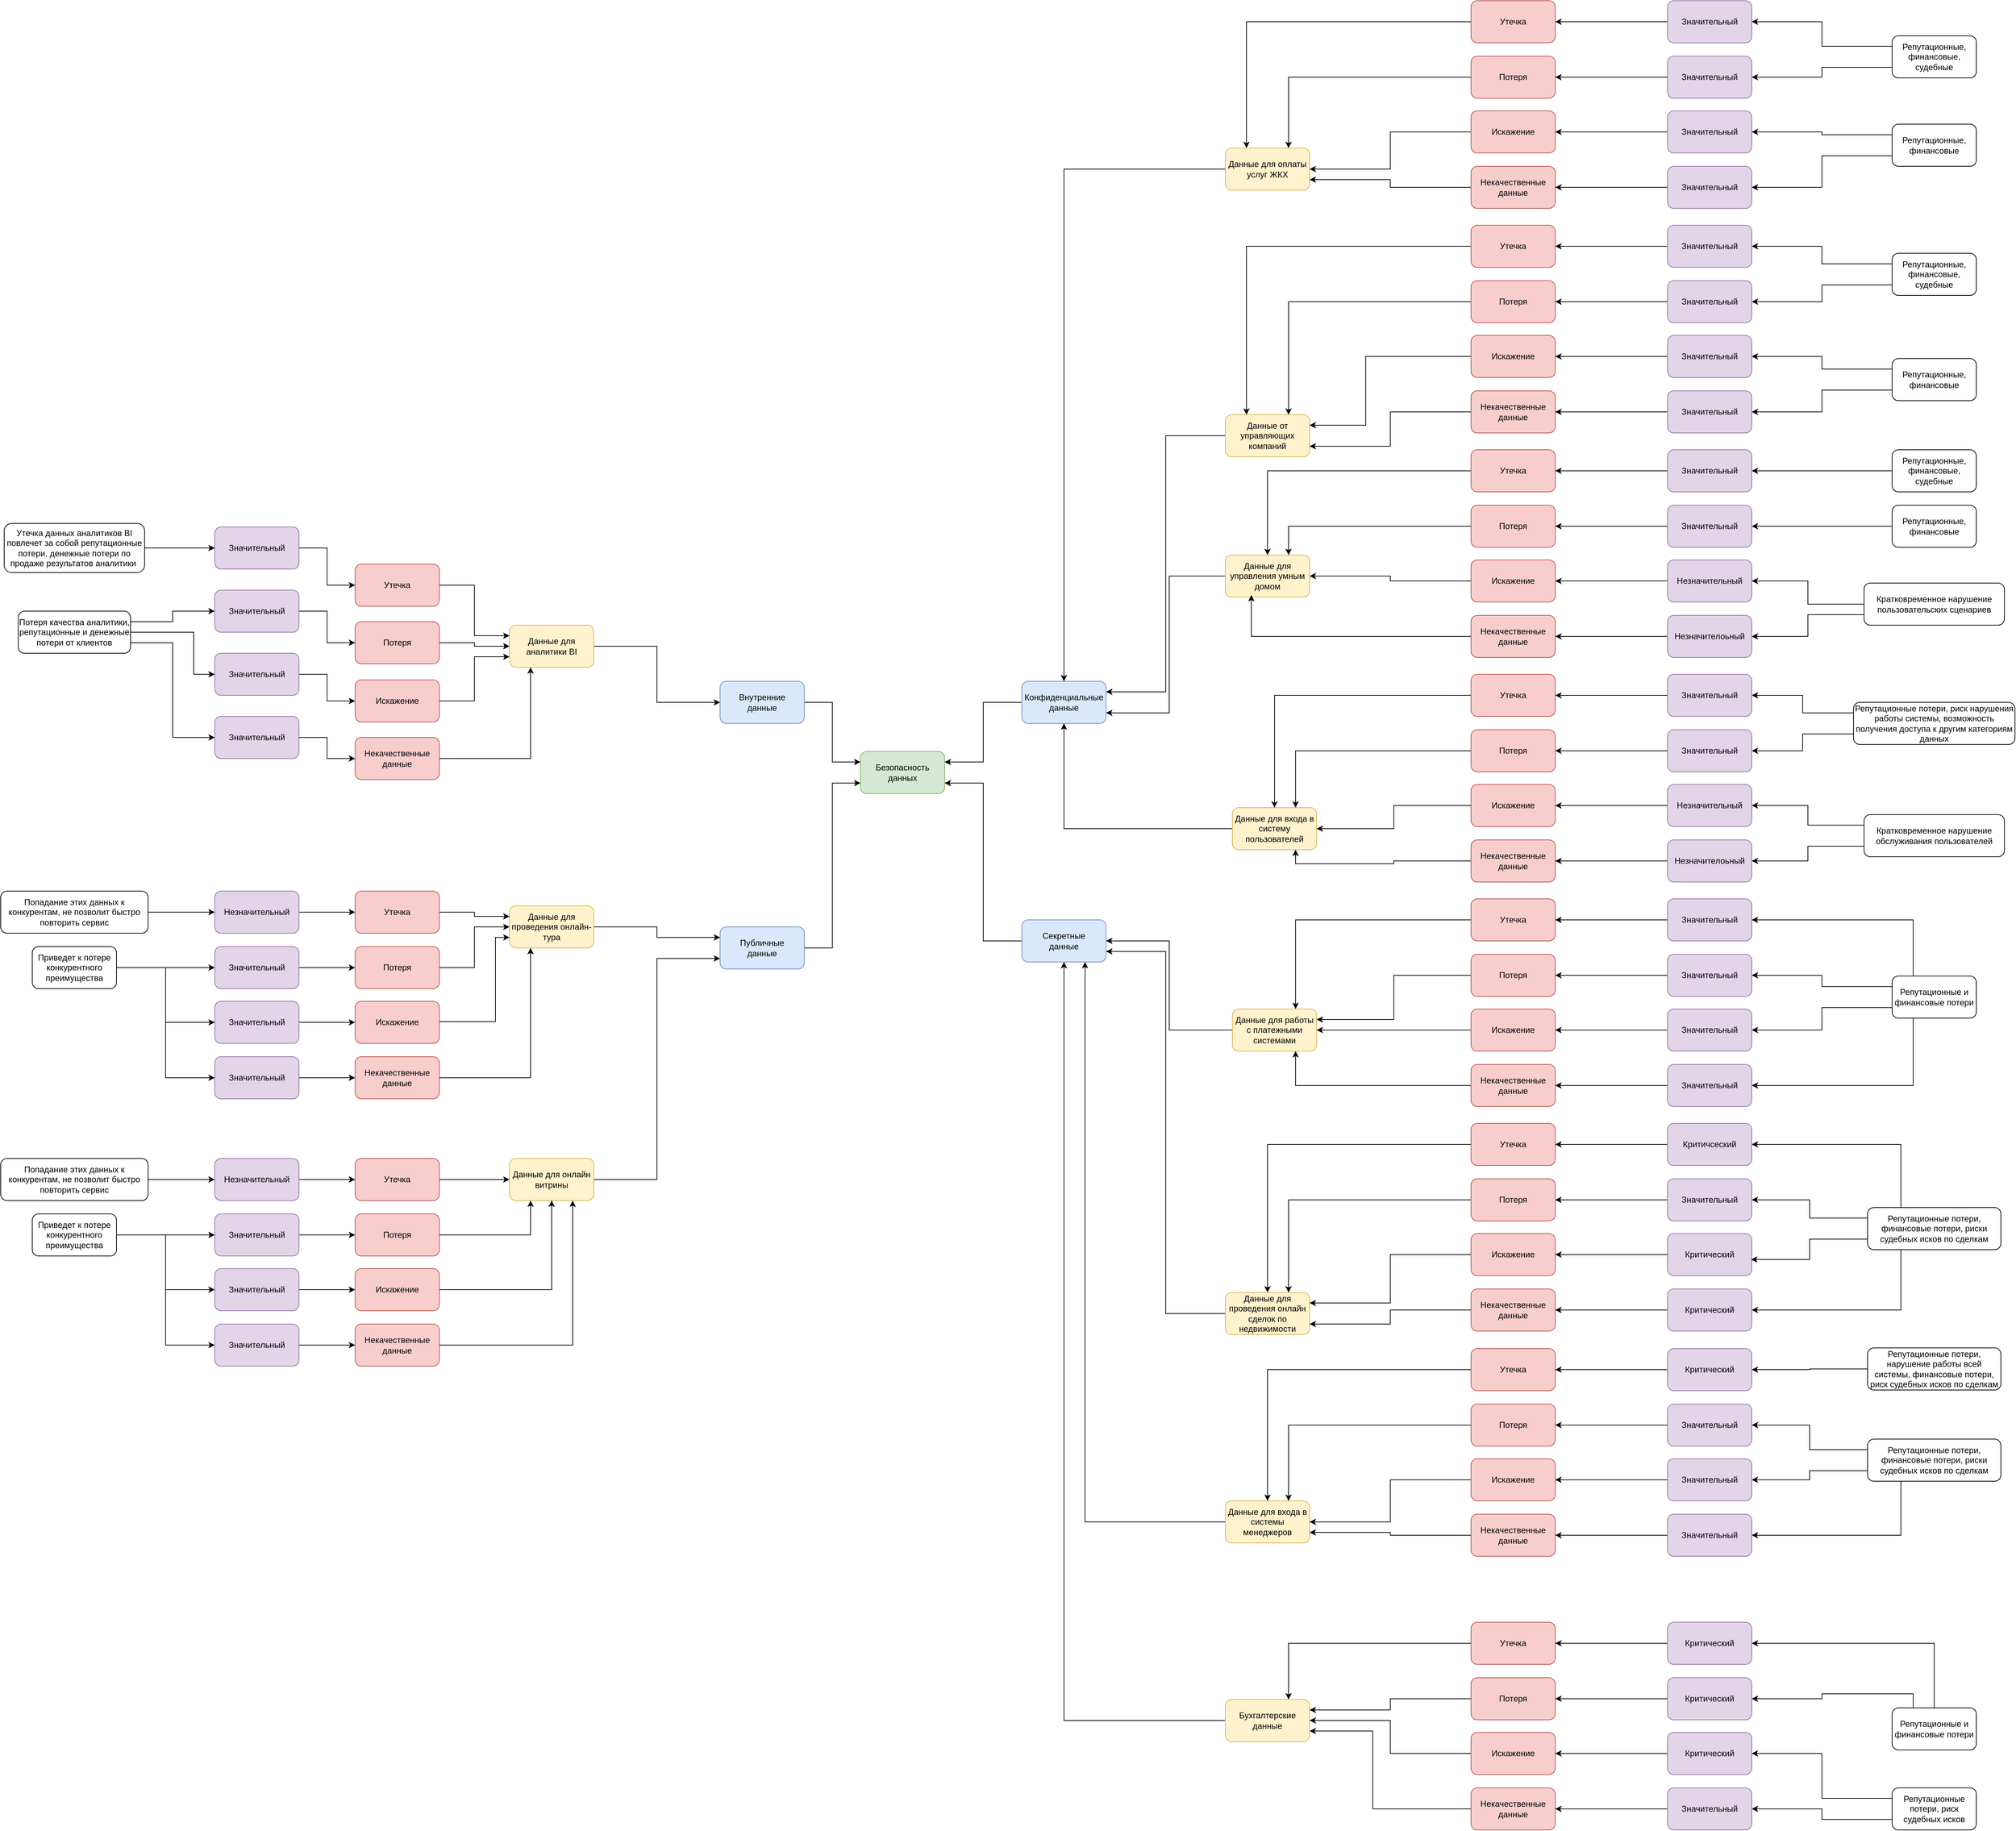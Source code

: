 <mxfile version="24.7.5">
  <diagram name="Страница — 1" id="F0Gb7WNJ7FdgBG0wPg5Q">
    <mxGraphModel dx="2848" dy="1843" grid="1" gridSize="10" guides="1" tooltips="1" connect="1" arrows="1" fold="1" page="1" pageScale="1" pageWidth="827" pageHeight="1169" math="0" shadow="0">
      <root>
        <mxCell id="0" />
        <mxCell id="1" parent="0" />
        <mxCell id="zT_y7RB1skuOgZ4SxeMC-1" value="Безопасность&lt;div&gt;данных&lt;/div&gt;" style="rounded=1;whiteSpace=wrap;html=1;fillColor=#d5e8d4;strokeColor=#82b366;" parent="1" vertex="1">
          <mxGeometry x="350" y="320" width="120" height="60" as="geometry" />
        </mxCell>
        <mxCell id="zT_y7RB1skuOgZ4SxeMC-9" style="edgeStyle=orthogonalEdgeStyle;rounded=0;orthogonalLoop=1;jettySize=auto;html=1;exitX=1;exitY=0.5;exitDx=0;exitDy=0;entryX=0;entryY=0.75;entryDx=0;entryDy=0;" parent="1" source="zT_y7RB1skuOgZ4SxeMC-2" target="zT_y7RB1skuOgZ4SxeMC-1" edge="1">
          <mxGeometry relative="1" as="geometry" />
        </mxCell>
        <mxCell id="zT_y7RB1skuOgZ4SxeMC-2" value="Публичные&lt;div&gt;данные&lt;/div&gt;" style="rounded=1;whiteSpace=wrap;html=1;fillColor=#dae8fc;strokeColor=#6c8ebf;" parent="1" vertex="1">
          <mxGeometry x="150" y="570" width="120" height="60" as="geometry" />
        </mxCell>
        <mxCell id="zT_y7RB1skuOgZ4SxeMC-8" style="edgeStyle=orthogonalEdgeStyle;rounded=0;orthogonalLoop=1;jettySize=auto;html=1;exitX=1;exitY=0.5;exitDx=0;exitDy=0;entryX=0;entryY=0.25;entryDx=0;entryDy=0;" parent="1" source="zT_y7RB1skuOgZ4SxeMC-3" target="zT_y7RB1skuOgZ4SxeMC-1" edge="1">
          <mxGeometry relative="1" as="geometry" />
        </mxCell>
        <mxCell id="zT_y7RB1skuOgZ4SxeMC-3" value="Внутренние&lt;div&gt;данные&lt;/div&gt;" style="rounded=1;whiteSpace=wrap;html=1;fillColor=#dae8fc;strokeColor=#6c8ebf;" parent="1" vertex="1">
          <mxGeometry x="150" y="220" width="120" height="60" as="geometry" />
        </mxCell>
        <mxCell id="zT_y7RB1skuOgZ4SxeMC-6" style="edgeStyle=orthogonalEdgeStyle;rounded=0;orthogonalLoop=1;jettySize=auto;html=1;exitX=0;exitY=0.5;exitDx=0;exitDy=0;entryX=1;entryY=0.25;entryDx=0;entryDy=0;" parent="1" source="zT_y7RB1skuOgZ4SxeMC-4" target="zT_y7RB1skuOgZ4SxeMC-1" edge="1">
          <mxGeometry relative="1" as="geometry" />
        </mxCell>
        <mxCell id="zT_y7RB1skuOgZ4SxeMC-4" value="Конфиденциальные&lt;div&gt;данные&lt;/div&gt;" style="rounded=1;whiteSpace=wrap;html=1;fillColor=#dae8fc;strokeColor=#6c8ebf;" parent="1" vertex="1">
          <mxGeometry x="580" y="220" width="120" height="60" as="geometry" />
        </mxCell>
        <mxCell id="zT_y7RB1skuOgZ4SxeMC-7" style="edgeStyle=orthogonalEdgeStyle;rounded=0;orthogonalLoop=1;jettySize=auto;html=1;exitX=0;exitY=0.5;exitDx=0;exitDy=0;entryX=1;entryY=0.75;entryDx=0;entryDy=0;" parent="1" source="zT_y7RB1skuOgZ4SxeMC-5" target="zT_y7RB1skuOgZ4SxeMC-1" edge="1">
          <mxGeometry relative="1" as="geometry" />
        </mxCell>
        <mxCell id="zT_y7RB1skuOgZ4SxeMC-5" value="Секретные&lt;div&gt;данные&lt;/div&gt;" style="rounded=1;whiteSpace=wrap;html=1;fillColor=#dae8fc;strokeColor=#6c8ebf;" parent="1" vertex="1">
          <mxGeometry x="580" y="560" width="120" height="60" as="geometry" />
        </mxCell>
        <mxCell id="bISMsK9uWRHywuqDtxCH-3" style="edgeStyle=orthogonalEdgeStyle;rounded=0;orthogonalLoop=1;jettySize=auto;html=1;exitX=1;exitY=0.5;exitDx=0;exitDy=0;entryX=0;entryY=0.75;entryDx=0;entryDy=0;" edge="1" parent="1" source="bISMsK9uWRHywuqDtxCH-10" target="zT_y7RB1skuOgZ4SxeMC-2">
          <mxGeometry relative="1" as="geometry">
            <mxPoint x="-145" y="585" as="sourcePoint" />
          </mxGeometry>
        </mxCell>
        <mxCell id="bISMsK9uWRHywuqDtxCH-5" style="edgeStyle=orthogonalEdgeStyle;rounded=0;orthogonalLoop=1;jettySize=auto;html=1;exitX=1;exitY=0.5;exitDx=0;exitDy=0;entryX=0;entryY=0.25;entryDx=0;entryDy=0;" edge="1" parent="1" source="bISMsK9uWRHywuqDtxCH-9" target="zT_y7RB1skuOgZ4SxeMC-2">
          <mxGeometry relative="1" as="geometry">
            <mxPoint x="-120" y="370" as="sourcePoint" />
          </mxGeometry>
        </mxCell>
        <mxCell id="bISMsK9uWRHywuqDtxCH-199" style="edgeStyle=orthogonalEdgeStyle;rounded=0;orthogonalLoop=1;jettySize=auto;html=1;exitX=0;exitY=0.5;exitDx=0;exitDy=0;entryX=1;entryY=0.75;entryDx=0;entryDy=0;" edge="1" parent="1" source="bISMsK9uWRHywuqDtxCH-8" target="zT_y7RB1skuOgZ4SxeMC-5">
          <mxGeometry relative="1" as="geometry">
            <mxPoint x="740" y="890" as="targetPoint" />
          </mxGeometry>
        </mxCell>
        <mxCell id="bISMsK9uWRHywuqDtxCH-8" value="Данные для проведения онлайн сделок по недвижимости" style="rounded=1;whiteSpace=wrap;html=1;fillColor=#fff2cc;strokeColor=#d6b656;" vertex="1" parent="1">
          <mxGeometry x="870" y="1091" width="120" height="60" as="geometry" />
        </mxCell>
        <mxCell id="bISMsK9uWRHywuqDtxCH-9" value="Данные для проведения онлайн-тура" style="rounded=1;whiteSpace=wrap;html=1;fillColor=#fff2cc;strokeColor=#d6b656;" vertex="1" parent="1">
          <mxGeometry x="-150" y="540" width="120" height="60" as="geometry" />
        </mxCell>
        <mxCell id="bISMsK9uWRHywuqDtxCH-10" value="Данные для онлайн витрины" style="rounded=1;whiteSpace=wrap;html=1;fillColor=#fff2cc;strokeColor=#d6b656;" vertex="1" parent="1">
          <mxGeometry x="-150" y="900" width="120" height="60" as="geometry" />
        </mxCell>
        <mxCell id="bISMsK9uWRHywuqDtxCH-12" style="edgeStyle=orthogonalEdgeStyle;rounded=0;orthogonalLoop=1;jettySize=auto;html=1;exitX=0;exitY=0.5;exitDx=0;exitDy=0;" edge="1" parent="1" source="bISMsK9uWRHywuqDtxCH-11" target="zT_y7RB1skuOgZ4SxeMC-4">
          <mxGeometry relative="1" as="geometry" />
        </mxCell>
        <mxCell id="bISMsK9uWRHywuqDtxCH-11" value="Данные для оплаты услуг ЖКХ" style="rounded=1;whiteSpace=wrap;html=1;fillColor=#fff2cc;strokeColor=#d6b656;" vertex="1" parent="1">
          <mxGeometry x="870" y="-540" width="120" height="60" as="geometry" />
        </mxCell>
        <mxCell id="bISMsK9uWRHywuqDtxCH-232" style="edgeStyle=orthogonalEdgeStyle;rounded=0;orthogonalLoop=1;jettySize=auto;html=1;exitX=0;exitY=0.5;exitDx=0;exitDy=0;entryX=1;entryY=0.25;entryDx=0;entryDy=0;" edge="1" parent="1" source="bISMsK9uWRHywuqDtxCH-13" target="zT_y7RB1skuOgZ4SxeMC-4">
          <mxGeometry relative="1" as="geometry" />
        </mxCell>
        <mxCell id="bISMsK9uWRHywuqDtxCH-13" value="Данные от управляющих компаний" style="rounded=1;whiteSpace=wrap;html=1;fillColor=#fff2cc;strokeColor=#d6b656;" vertex="1" parent="1">
          <mxGeometry x="870" y="-160" width="120" height="60" as="geometry" />
        </mxCell>
        <mxCell id="bISMsK9uWRHywuqDtxCH-233" style="edgeStyle=orthogonalEdgeStyle;rounded=0;orthogonalLoop=1;jettySize=auto;html=1;exitX=0;exitY=0.5;exitDx=0;exitDy=0;entryX=1;entryY=0.75;entryDx=0;entryDy=0;" edge="1" parent="1" source="bISMsK9uWRHywuqDtxCH-15" target="zT_y7RB1skuOgZ4SxeMC-4">
          <mxGeometry relative="1" as="geometry">
            <Array as="points">
              <mxPoint x="790" y="70" />
              <mxPoint x="790" y="265" />
            </Array>
          </mxGeometry>
        </mxCell>
        <mxCell id="bISMsK9uWRHywuqDtxCH-15" value="Данные для управления умным домом" style="rounded=1;whiteSpace=wrap;html=1;fillColor=#fff2cc;strokeColor=#d6b656;" vertex="1" parent="1">
          <mxGeometry x="870" y="40" width="120" height="60" as="geometry" />
        </mxCell>
        <mxCell id="bISMsK9uWRHywuqDtxCH-155" style="edgeStyle=orthogonalEdgeStyle;rounded=0;orthogonalLoop=1;jettySize=auto;html=1;exitX=0;exitY=0.5;exitDx=0;exitDy=0;entryX=0.75;entryY=1;entryDx=0;entryDy=0;" edge="1" parent="1" source="bISMsK9uWRHywuqDtxCH-17" target="zT_y7RB1skuOgZ4SxeMC-5">
          <mxGeometry relative="1" as="geometry">
            <mxPoint x="700" y="800" as="targetPoint" />
          </mxGeometry>
        </mxCell>
        <mxCell id="bISMsK9uWRHywuqDtxCH-17" value="Данные для входа в системы менеджеров" style="rounded=1;whiteSpace=wrap;html=1;fillColor=#fff2cc;strokeColor=#d6b656;" vertex="1" parent="1">
          <mxGeometry x="870" y="1388" width="120" height="60" as="geometry" />
        </mxCell>
        <mxCell id="bISMsK9uWRHywuqDtxCH-22" style="edgeStyle=orthogonalEdgeStyle;rounded=0;orthogonalLoop=1;jettySize=auto;html=1;exitX=0;exitY=0.5;exitDx=0;exitDy=0;entryX=0.5;entryY=1;entryDx=0;entryDy=0;" edge="1" parent="1" source="bISMsK9uWRHywuqDtxCH-21" target="zT_y7RB1skuOgZ4SxeMC-4">
          <mxGeometry relative="1" as="geometry" />
        </mxCell>
        <mxCell id="bISMsK9uWRHywuqDtxCH-21" value="Данные для входа в систему пользователей" style="rounded=1;whiteSpace=wrap;html=1;fillColor=#fff2cc;strokeColor=#d6b656;" vertex="1" parent="1">
          <mxGeometry x="880" y="400" width="120" height="60" as="geometry" />
        </mxCell>
        <mxCell id="bISMsK9uWRHywuqDtxCH-200" style="edgeStyle=orthogonalEdgeStyle;rounded=0;orthogonalLoop=1;jettySize=auto;html=1;exitX=0;exitY=0.5;exitDx=0;exitDy=0;entryX=1;entryY=0.5;entryDx=0;entryDy=0;" edge="1" parent="1" source="bISMsK9uWRHywuqDtxCH-23" target="zT_y7RB1skuOgZ4SxeMC-5">
          <mxGeometry relative="1" as="geometry" />
        </mxCell>
        <mxCell id="bISMsK9uWRHywuqDtxCH-23" value="Данные для работы с платежными системами" style="rounded=1;whiteSpace=wrap;html=1;fillColor=#fff2cc;strokeColor=#d6b656;" vertex="1" parent="1">
          <mxGeometry x="880" y="687" width="120" height="60" as="geometry" />
        </mxCell>
        <mxCell id="bISMsK9uWRHywuqDtxCH-27" style="edgeStyle=orthogonalEdgeStyle;rounded=0;orthogonalLoop=1;jettySize=auto;html=1;exitX=1;exitY=0.5;exitDx=0;exitDy=0;entryX=0;entryY=0.5;entryDx=0;entryDy=0;" edge="1" parent="1" source="bISMsK9uWRHywuqDtxCH-26" target="zT_y7RB1skuOgZ4SxeMC-3">
          <mxGeometry relative="1" as="geometry" />
        </mxCell>
        <mxCell id="bISMsK9uWRHywuqDtxCH-26" value="Данные для аналитики BI" style="rounded=1;whiteSpace=wrap;html=1;fillColor=#fff2cc;strokeColor=#d6b656;" vertex="1" parent="1">
          <mxGeometry x="-150" y="140" width="120" height="60" as="geometry" />
        </mxCell>
        <mxCell id="bISMsK9uWRHywuqDtxCH-29" style="edgeStyle=orthogonalEdgeStyle;rounded=0;orthogonalLoop=1;jettySize=auto;html=1;exitX=0;exitY=0.5;exitDx=0;exitDy=0;entryX=0.5;entryY=1;entryDx=0;entryDy=0;" edge="1" parent="1" source="bISMsK9uWRHywuqDtxCH-28" target="zT_y7RB1skuOgZ4SxeMC-5">
          <mxGeometry relative="1" as="geometry" />
        </mxCell>
        <mxCell id="bISMsK9uWRHywuqDtxCH-28" value="Бухгалтерские данные" style="rounded=1;whiteSpace=wrap;html=1;fillColor=#fff2cc;strokeColor=#d6b656;" vertex="1" parent="1">
          <mxGeometry x="870" y="1671" width="120" height="60" as="geometry" />
        </mxCell>
        <mxCell id="bISMsK9uWRHywuqDtxCH-32" style="edgeStyle=orthogonalEdgeStyle;rounded=0;orthogonalLoop=1;jettySize=auto;html=1;exitX=1;exitY=0.5;exitDx=0;exitDy=0;entryX=0;entryY=0.25;entryDx=0;entryDy=0;" edge="1" parent="1" source="bISMsK9uWRHywuqDtxCH-31" target="bISMsK9uWRHywuqDtxCH-26">
          <mxGeometry relative="1" as="geometry" />
        </mxCell>
        <mxCell id="bISMsK9uWRHywuqDtxCH-31" value="Утечка" style="rounded=1;whiteSpace=wrap;html=1;fillColor=#f8cecc;strokeColor=#b85450;" vertex="1" parent="1">
          <mxGeometry x="-370" y="53" width="120" height="60" as="geometry" />
        </mxCell>
        <mxCell id="bISMsK9uWRHywuqDtxCH-34" style="edgeStyle=orthogonalEdgeStyle;rounded=0;orthogonalLoop=1;jettySize=auto;html=1;exitX=1;exitY=0.5;exitDx=0;exitDy=0;entryX=0;entryY=0.5;entryDx=0;entryDy=0;" edge="1" parent="1" source="bISMsK9uWRHywuqDtxCH-33" target="bISMsK9uWRHywuqDtxCH-31">
          <mxGeometry relative="1" as="geometry" />
        </mxCell>
        <mxCell id="bISMsK9uWRHywuqDtxCH-33" value="Значительный" style="rounded=1;whiteSpace=wrap;html=1;fillColor=#e1d5e7;strokeColor=#9673a6;" vertex="1" parent="1">
          <mxGeometry x="-570" width="120" height="60" as="geometry" />
        </mxCell>
        <mxCell id="bISMsK9uWRHywuqDtxCH-36" style="edgeStyle=orthogonalEdgeStyle;rounded=0;orthogonalLoop=1;jettySize=auto;html=1;exitX=1;exitY=0.5;exitDx=0;exitDy=0;entryX=0;entryY=0.5;entryDx=0;entryDy=0;" edge="1" parent="1" source="bISMsK9uWRHywuqDtxCH-35" target="bISMsK9uWRHywuqDtxCH-33">
          <mxGeometry relative="1" as="geometry" />
        </mxCell>
        <mxCell id="bISMsK9uWRHywuqDtxCH-35" value="Утечка данных аналитиков BI повлечет за собой репутационные потери, денежные потери по продаже результатов аналитики&amp;nbsp;" style="rounded=1;whiteSpace=wrap;html=1;" vertex="1" parent="1">
          <mxGeometry x="-870" y="-5" width="200" height="70" as="geometry" />
        </mxCell>
        <mxCell id="bISMsK9uWRHywuqDtxCH-38" style="edgeStyle=orthogonalEdgeStyle;rounded=0;orthogonalLoop=1;jettySize=auto;html=1;exitX=1;exitY=0.5;exitDx=0;exitDy=0;entryX=0;entryY=0.5;entryDx=0;entryDy=0;" edge="1" parent="1" source="bISMsK9uWRHywuqDtxCH-37" target="bISMsK9uWRHywuqDtxCH-26">
          <mxGeometry relative="1" as="geometry" />
        </mxCell>
        <mxCell id="bISMsK9uWRHywuqDtxCH-37" value="Потеря" style="rounded=1;whiteSpace=wrap;html=1;fillColor=#f8cecc;strokeColor=#b85450;" vertex="1" parent="1">
          <mxGeometry x="-370" y="135" width="120" height="60" as="geometry" />
        </mxCell>
        <mxCell id="bISMsK9uWRHywuqDtxCH-40" style="edgeStyle=orthogonalEdgeStyle;rounded=0;orthogonalLoop=1;jettySize=auto;html=1;exitX=1;exitY=0.5;exitDx=0;exitDy=0;entryX=0;entryY=0.5;entryDx=0;entryDy=0;" edge="1" parent="1" source="bISMsK9uWRHywuqDtxCH-39" target="bISMsK9uWRHywuqDtxCH-37">
          <mxGeometry relative="1" as="geometry" />
        </mxCell>
        <mxCell id="bISMsK9uWRHywuqDtxCH-39" value="Значительный" style="rounded=1;whiteSpace=wrap;html=1;fillColor=#e1d5e7;strokeColor=#9673a6;" vertex="1" parent="1">
          <mxGeometry x="-570" y="90" width="120" height="60" as="geometry" />
        </mxCell>
        <mxCell id="bISMsK9uWRHywuqDtxCH-48" style="edgeStyle=orthogonalEdgeStyle;rounded=0;orthogonalLoop=1;jettySize=auto;html=1;exitX=1;exitY=0.5;exitDx=0;exitDy=0;entryX=0;entryY=0.75;entryDx=0;entryDy=0;" edge="1" parent="1" source="bISMsK9uWRHywuqDtxCH-43" target="bISMsK9uWRHywuqDtxCH-26">
          <mxGeometry relative="1" as="geometry" />
        </mxCell>
        <mxCell id="bISMsK9uWRHywuqDtxCH-43" value="Искажение" style="rounded=1;whiteSpace=wrap;html=1;fillColor=#f8cecc;strokeColor=#b85450;" vertex="1" parent="1">
          <mxGeometry x="-370" y="218" width="120" height="60" as="geometry" />
        </mxCell>
        <mxCell id="bISMsK9uWRHywuqDtxCH-45" style="edgeStyle=orthogonalEdgeStyle;rounded=0;orthogonalLoop=1;jettySize=auto;html=1;exitX=1;exitY=0.5;exitDx=0;exitDy=0;entryX=0;entryY=0.5;entryDx=0;entryDy=0;" edge="1" parent="1" source="bISMsK9uWRHywuqDtxCH-44" target="bISMsK9uWRHywuqDtxCH-43">
          <mxGeometry relative="1" as="geometry" />
        </mxCell>
        <mxCell id="bISMsK9uWRHywuqDtxCH-44" value="Значительный" style="rounded=1;whiteSpace=wrap;html=1;fillColor=#e1d5e7;strokeColor=#9673a6;" vertex="1" parent="1">
          <mxGeometry x="-570" y="180" width="120" height="60" as="geometry" />
        </mxCell>
        <mxCell id="bISMsK9uWRHywuqDtxCH-47" style="edgeStyle=orthogonalEdgeStyle;rounded=0;orthogonalLoop=1;jettySize=auto;html=1;exitX=1;exitY=0.5;exitDx=0;exitDy=0;entryX=0;entryY=0.5;entryDx=0;entryDy=0;" edge="1" parent="1" source="bISMsK9uWRHywuqDtxCH-46" target="bISMsK9uWRHywuqDtxCH-44">
          <mxGeometry relative="1" as="geometry">
            <Array as="points">
              <mxPoint x="-600" y="150" />
              <mxPoint x="-600" y="210" />
            </Array>
          </mxGeometry>
        </mxCell>
        <mxCell id="bISMsK9uWRHywuqDtxCH-53" style="edgeStyle=orthogonalEdgeStyle;rounded=0;orthogonalLoop=1;jettySize=auto;html=1;exitX=1;exitY=0.75;exitDx=0;exitDy=0;entryX=0;entryY=0.5;entryDx=0;entryDy=0;" edge="1" parent="1" source="bISMsK9uWRHywuqDtxCH-46" target="bISMsK9uWRHywuqDtxCH-50">
          <mxGeometry relative="1" as="geometry" />
        </mxCell>
        <mxCell id="bISMsK9uWRHywuqDtxCH-68" style="edgeStyle=orthogonalEdgeStyle;rounded=0;orthogonalLoop=1;jettySize=auto;html=1;exitX=1;exitY=0.25;exitDx=0;exitDy=0;entryX=0;entryY=0.5;entryDx=0;entryDy=0;" edge="1" parent="1" source="bISMsK9uWRHywuqDtxCH-46" target="bISMsK9uWRHywuqDtxCH-39">
          <mxGeometry relative="1" as="geometry" />
        </mxCell>
        <mxCell id="bISMsK9uWRHywuqDtxCH-46" value="Потеря качества аналитики, репутационные и денежные потери от клиентов" style="rounded=1;whiteSpace=wrap;html=1;" vertex="1" parent="1">
          <mxGeometry x="-850" y="120" width="160" height="60" as="geometry" />
        </mxCell>
        <mxCell id="bISMsK9uWRHywuqDtxCH-52" style="edgeStyle=orthogonalEdgeStyle;rounded=0;orthogonalLoop=1;jettySize=auto;html=1;exitX=1;exitY=0.5;exitDx=0;exitDy=0;entryX=0.25;entryY=1;entryDx=0;entryDy=0;" edge="1" parent="1" source="bISMsK9uWRHywuqDtxCH-49" target="bISMsK9uWRHywuqDtxCH-26">
          <mxGeometry relative="1" as="geometry" />
        </mxCell>
        <mxCell id="bISMsK9uWRHywuqDtxCH-49" value="Некачественные данные" style="rounded=1;whiteSpace=wrap;html=1;fillColor=#f8cecc;strokeColor=#b85450;" vertex="1" parent="1">
          <mxGeometry x="-370" y="300" width="120" height="60" as="geometry" />
        </mxCell>
        <mxCell id="bISMsK9uWRHywuqDtxCH-51" style="edgeStyle=orthogonalEdgeStyle;rounded=0;orthogonalLoop=1;jettySize=auto;html=1;exitX=1;exitY=0.5;exitDx=0;exitDy=0;" edge="1" parent="1" source="bISMsK9uWRHywuqDtxCH-50" target="bISMsK9uWRHywuqDtxCH-49">
          <mxGeometry relative="1" as="geometry" />
        </mxCell>
        <mxCell id="bISMsK9uWRHywuqDtxCH-50" value="Значительный" style="rounded=1;whiteSpace=wrap;html=1;fillColor=#e1d5e7;strokeColor=#9673a6;" vertex="1" parent="1">
          <mxGeometry x="-570" y="270" width="120" height="60" as="geometry" />
        </mxCell>
        <mxCell id="bISMsK9uWRHywuqDtxCH-67" style="edgeStyle=orthogonalEdgeStyle;rounded=0;orthogonalLoop=1;jettySize=auto;html=1;exitX=1;exitY=0.5;exitDx=0;exitDy=0;entryX=0.25;entryY=1;entryDx=0;entryDy=0;" edge="1" parent="1" source="bISMsK9uWRHywuqDtxCH-58" target="bISMsK9uWRHywuqDtxCH-9">
          <mxGeometry relative="1" as="geometry" />
        </mxCell>
        <mxCell id="bISMsK9uWRHywuqDtxCH-58" value="Некачественные данные" style="rounded=1;whiteSpace=wrap;html=1;fillColor=#f8cecc;strokeColor=#b85450;" vertex="1" parent="1">
          <mxGeometry x="-370" y="755" width="120" height="60" as="geometry" />
        </mxCell>
        <mxCell id="bISMsK9uWRHywuqDtxCH-66" style="edgeStyle=orthogonalEdgeStyle;rounded=0;orthogonalLoop=1;jettySize=auto;html=1;exitX=1;exitY=0.5;exitDx=0;exitDy=0;entryX=0;entryY=0.75;entryDx=0;entryDy=0;" edge="1" parent="1" source="bISMsK9uWRHywuqDtxCH-59" target="bISMsK9uWRHywuqDtxCH-9">
          <mxGeometry relative="1" as="geometry">
            <Array as="points">
              <mxPoint x="-170" y="705" />
              <mxPoint x="-170" y="585" />
            </Array>
          </mxGeometry>
        </mxCell>
        <mxCell id="bISMsK9uWRHywuqDtxCH-59" value="Искажение" style="rounded=1;whiteSpace=wrap;html=1;fillColor=#f8cecc;strokeColor=#b85450;" vertex="1" parent="1">
          <mxGeometry x="-370" y="676" width="120" height="60" as="geometry" />
        </mxCell>
        <mxCell id="bISMsK9uWRHywuqDtxCH-65" style="edgeStyle=orthogonalEdgeStyle;rounded=0;orthogonalLoop=1;jettySize=auto;html=1;exitX=1;exitY=0.5;exitDx=0;exitDy=0;entryX=0;entryY=0.5;entryDx=0;entryDy=0;" edge="1" parent="1" source="bISMsK9uWRHywuqDtxCH-60" target="bISMsK9uWRHywuqDtxCH-9">
          <mxGeometry relative="1" as="geometry" />
        </mxCell>
        <mxCell id="bISMsK9uWRHywuqDtxCH-60" value="Потеря" style="rounded=1;whiteSpace=wrap;html=1;fillColor=#f8cecc;strokeColor=#b85450;" vertex="1" parent="1">
          <mxGeometry x="-370" y="598" width="120" height="60" as="geometry" />
        </mxCell>
        <mxCell id="bISMsK9uWRHywuqDtxCH-64" style="edgeStyle=orthogonalEdgeStyle;rounded=0;orthogonalLoop=1;jettySize=auto;html=1;exitX=1;exitY=0.5;exitDx=0;exitDy=0;entryX=0;entryY=0.25;entryDx=0;entryDy=0;" edge="1" parent="1" source="bISMsK9uWRHywuqDtxCH-61" target="bISMsK9uWRHywuqDtxCH-9">
          <mxGeometry relative="1" as="geometry" />
        </mxCell>
        <mxCell id="bISMsK9uWRHywuqDtxCH-61" value="Утечка" style="rounded=1;whiteSpace=wrap;html=1;fillColor=#f8cecc;strokeColor=#b85450;" vertex="1" parent="1">
          <mxGeometry x="-370" y="519" width="120" height="60" as="geometry" />
        </mxCell>
        <mxCell id="bISMsK9uWRHywuqDtxCH-70" style="edgeStyle=orthogonalEdgeStyle;rounded=0;orthogonalLoop=1;jettySize=auto;html=1;exitX=1;exitY=0.5;exitDx=0;exitDy=0;entryX=0;entryY=0.5;entryDx=0;entryDy=0;" edge="1" parent="1" source="bISMsK9uWRHywuqDtxCH-69" target="bISMsK9uWRHywuqDtxCH-61">
          <mxGeometry relative="1" as="geometry" />
        </mxCell>
        <mxCell id="bISMsK9uWRHywuqDtxCH-69" value="Незначительный" style="rounded=1;whiteSpace=wrap;html=1;fillColor=#e1d5e7;strokeColor=#9673a6;" vertex="1" parent="1">
          <mxGeometry x="-570" y="519" width="120" height="60" as="geometry" />
        </mxCell>
        <mxCell id="bISMsK9uWRHywuqDtxCH-72" style="edgeStyle=orthogonalEdgeStyle;rounded=0;orthogonalLoop=1;jettySize=auto;html=1;exitX=1;exitY=0.5;exitDx=0;exitDy=0;" edge="1" parent="1" source="bISMsK9uWRHywuqDtxCH-71" target="bISMsK9uWRHywuqDtxCH-69">
          <mxGeometry relative="1" as="geometry" />
        </mxCell>
        <mxCell id="bISMsK9uWRHywuqDtxCH-71" value="Попадание этих данных к конкурентам, не позволит быстро повторить сервис" style="rounded=1;whiteSpace=wrap;html=1;" vertex="1" parent="1">
          <mxGeometry x="-875" y="519" width="210" height="60" as="geometry" />
        </mxCell>
        <mxCell id="bISMsK9uWRHywuqDtxCH-74" style="edgeStyle=orthogonalEdgeStyle;rounded=0;orthogonalLoop=1;jettySize=auto;html=1;exitX=1;exitY=0.5;exitDx=0;exitDy=0;" edge="1" parent="1" source="bISMsK9uWRHywuqDtxCH-73" target="bISMsK9uWRHywuqDtxCH-60">
          <mxGeometry relative="1" as="geometry" />
        </mxCell>
        <mxCell id="bISMsK9uWRHywuqDtxCH-73" value="Значительный" style="rounded=1;whiteSpace=wrap;html=1;fillColor=#e1d5e7;strokeColor=#9673a6;" vertex="1" parent="1">
          <mxGeometry x="-570" y="598" width="120" height="60" as="geometry" />
        </mxCell>
        <mxCell id="bISMsK9uWRHywuqDtxCH-76" style="edgeStyle=orthogonalEdgeStyle;rounded=0;orthogonalLoop=1;jettySize=auto;html=1;exitX=1;exitY=0.5;exitDx=0;exitDy=0;entryX=0;entryY=0.5;entryDx=0;entryDy=0;" edge="1" parent="1" source="bISMsK9uWRHywuqDtxCH-75" target="bISMsK9uWRHywuqDtxCH-73">
          <mxGeometry relative="1" as="geometry" />
        </mxCell>
        <mxCell id="bISMsK9uWRHywuqDtxCH-82" style="edgeStyle=orthogonalEdgeStyle;rounded=0;orthogonalLoop=1;jettySize=auto;html=1;exitX=1;exitY=0.5;exitDx=0;exitDy=0;entryX=0;entryY=0.5;entryDx=0;entryDy=0;" edge="1" parent="1" source="bISMsK9uWRHywuqDtxCH-75" target="bISMsK9uWRHywuqDtxCH-78">
          <mxGeometry relative="1" as="geometry" />
        </mxCell>
        <mxCell id="bISMsK9uWRHywuqDtxCH-83" style="edgeStyle=orthogonalEdgeStyle;rounded=0;orthogonalLoop=1;jettySize=auto;html=1;exitX=1;exitY=0.5;exitDx=0;exitDy=0;entryX=0;entryY=0.5;entryDx=0;entryDy=0;" edge="1" parent="1" source="bISMsK9uWRHywuqDtxCH-75" target="bISMsK9uWRHywuqDtxCH-79">
          <mxGeometry relative="1" as="geometry" />
        </mxCell>
        <mxCell id="bISMsK9uWRHywuqDtxCH-75" value="Приведет к потере конкурентного преимущества" style="rounded=1;whiteSpace=wrap;html=1;" vertex="1" parent="1">
          <mxGeometry x="-830" y="598" width="120" height="60" as="geometry" />
        </mxCell>
        <mxCell id="bISMsK9uWRHywuqDtxCH-80" value="" style="edgeStyle=orthogonalEdgeStyle;rounded=0;orthogonalLoop=1;jettySize=auto;html=1;" edge="1" parent="1" source="bISMsK9uWRHywuqDtxCH-78" target="bISMsK9uWRHywuqDtxCH-59">
          <mxGeometry relative="1" as="geometry" />
        </mxCell>
        <mxCell id="bISMsK9uWRHywuqDtxCH-78" value="Значительный" style="rounded=1;whiteSpace=wrap;html=1;fillColor=#e1d5e7;strokeColor=#9673a6;" vertex="1" parent="1">
          <mxGeometry x="-570" y="676" width="120" height="60" as="geometry" />
        </mxCell>
        <mxCell id="bISMsK9uWRHywuqDtxCH-81" value="" style="edgeStyle=orthogonalEdgeStyle;rounded=0;orthogonalLoop=1;jettySize=auto;html=1;" edge="1" parent="1" source="bISMsK9uWRHywuqDtxCH-79" target="bISMsK9uWRHywuqDtxCH-58">
          <mxGeometry relative="1" as="geometry" />
        </mxCell>
        <mxCell id="bISMsK9uWRHywuqDtxCH-79" value="Значительный" style="rounded=1;whiteSpace=wrap;html=1;fillColor=#e1d5e7;strokeColor=#9673a6;" vertex="1" parent="1">
          <mxGeometry x="-570" y="755" width="120" height="60" as="geometry" />
        </mxCell>
        <mxCell id="bISMsK9uWRHywuqDtxCH-105" style="edgeStyle=orthogonalEdgeStyle;rounded=0;orthogonalLoop=1;jettySize=auto;html=1;exitX=1;exitY=0.5;exitDx=0;exitDy=0;entryX=0.75;entryY=1;entryDx=0;entryDy=0;" edge="1" parent="1" source="bISMsK9uWRHywuqDtxCH-84" target="bISMsK9uWRHywuqDtxCH-10">
          <mxGeometry relative="1" as="geometry" />
        </mxCell>
        <mxCell id="bISMsK9uWRHywuqDtxCH-84" value="Некачественные данные" style="rounded=1;whiteSpace=wrap;html=1;fillColor=#f8cecc;strokeColor=#b85450;" vertex="1" parent="1">
          <mxGeometry x="-370" y="1136" width="120" height="60" as="geometry" />
        </mxCell>
        <mxCell id="bISMsK9uWRHywuqDtxCH-104" style="edgeStyle=orthogonalEdgeStyle;rounded=0;orthogonalLoop=1;jettySize=auto;html=1;exitX=1;exitY=0.5;exitDx=0;exitDy=0;" edge="1" parent="1" source="bISMsK9uWRHywuqDtxCH-85" target="bISMsK9uWRHywuqDtxCH-10">
          <mxGeometry relative="1" as="geometry" />
        </mxCell>
        <mxCell id="bISMsK9uWRHywuqDtxCH-85" value="Искажение" style="rounded=1;whiteSpace=wrap;html=1;fillColor=#f8cecc;strokeColor=#b85450;" vertex="1" parent="1">
          <mxGeometry x="-370" y="1057" width="120" height="60" as="geometry" />
        </mxCell>
        <mxCell id="bISMsK9uWRHywuqDtxCH-103" style="edgeStyle=orthogonalEdgeStyle;rounded=0;orthogonalLoop=1;jettySize=auto;html=1;exitX=1;exitY=0.5;exitDx=0;exitDy=0;entryX=0.25;entryY=1;entryDx=0;entryDy=0;" edge="1" parent="1" source="bISMsK9uWRHywuqDtxCH-86" target="bISMsK9uWRHywuqDtxCH-10">
          <mxGeometry relative="1" as="geometry" />
        </mxCell>
        <mxCell id="bISMsK9uWRHywuqDtxCH-86" value="Потеря" style="rounded=1;whiteSpace=wrap;html=1;fillColor=#f8cecc;strokeColor=#b85450;" vertex="1" parent="1">
          <mxGeometry x="-370" y="979" width="120" height="60" as="geometry" />
        </mxCell>
        <mxCell id="bISMsK9uWRHywuqDtxCH-102" style="edgeStyle=orthogonalEdgeStyle;rounded=0;orthogonalLoop=1;jettySize=auto;html=1;exitX=1;exitY=0.5;exitDx=0;exitDy=0;" edge="1" parent="1" source="bISMsK9uWRHywuqDtxCH-87" target="bISMsK9uWRHywuqDtxCH-10">
          <mxGeometry relative="1" as="geometry" />
        </mxCell>
        <mxCell id="bISMsK9uWRHywuqDtxCH-87" value="Утечка" style="rounded=1;whiteSpace=wrap;html=1;fillColor=#f8cecc;strokeColor=#b85450;" vertex="1" parent="1">
          <mxGeometry x="-370" y="900" width="120" height="60" as="geometry" />
        </mxCell>
        <mxCell id="bISMsK9uWRHywuqDtxCH-88" style="edgeStyle=orthogonalEdgeStyle;rounded=0;orthogonalLoop=1;jettySize=auto;html=1;exitX=1;exitY=0.5;exitDx=0;exitDy=0;entryX=0;entryY=0.5;entryDx=0;entryDy=0;" edge="1" source="bISMsK9uWRHywuqDtxCH-89" target="bISMsK9uWRHywuqDtxCH-87" parent="1">
          <mxGeometry relative="1" as="geometry" />
        </mxCell>
        <mxCell id="bISMsK9uWRHywuqDtxCH-89" value="Незначительный" style="rounded=1;whiteSpace=wrap;html=1;fillColor=#e1d5e7;strokeColor=#9673a6;" vertex="1" parent="1">
          <mxGeometry x="-570" y="900" width="120" height="60" as="geometry" />
        </mxCell>
        <mxCell id="bISMsK9uWRHywuqDtxCH-90" style="edgeStyle=orthogonalEdgeStyle;rounded=0;orthogonalLoop=1;jettySize=auto;html=1;exitX=1;exitY=0.5;exitDx=0;exitDy=0;" edge="1" source="bISMsK9uWRHywuqDtxCH-91" target="bISMsK9uWRHywuqDtxCH-89" parent="1">
          <mxGeometry relative="1" as="geometry" />
        </mxCell>
        <mxCell id="bISMsK9uWRHywuqDtxCH-91" value="Попадание этих данных к конкурентам, не позволит быстро повторить сервис" style="rounded=1;whiteSpace=wrap;html=1;" vertex="1" parent="1">
          <mxGeometry x="-875" y="900" width="210" height="60" as="geometry" />
        </mxCell>
        <mxCell id="bISMsK9uWRHywuqDtxCH-92" style="edgeStyle=orthogonalEdgeStyle;rounded=0;orthogonalLoop=1;jettySize=auto;html=1;exitX=1;exitY=0.5;exitDx=0;exitDy=0;" edge="1" source="bISMsK9uWRHywuqDtxCH-93" target="bISMsK9uWRHywuqDtxCH-86" parent="1">
          <mxGeometry relative="1" as="geometry" />
        </mxCell>
        <mxCell id="bISMsK9uWRHywuqDtxCH-93" value="Значительный" style="rounded=1;whiteSpace=wrap;html=1;fillColor=#e1d5e7;strokeColor=#9673a6;" vertex="1" parent="1">
          <mxGeometry x="-570" y="979" width="120" height="60" as="geometry" />
        </mxCell>
        <mxCell id="bISMsK9uWRHywuqDtxCH-94" style="edgeStyle=orthogonalEdgeStyle;rounded=0;orthogonalLoop=1;jettySize=auto;html=1;exitX=1;exitY=0.5;exitDx=0;exitDy=0;entryX=0;entryY=0.5;entryDx=0;entryDy=0;" edge="1" source="bISMsK9uWRHywuqDtxCH-97" target="bISMsK9uWRHywuqDtxCH-93" parent="1">
          <mxGeometry relative="1" as="geometry" />
        </mxCell>
        <mxCell id="bISMsK9uWRHywuqDtxCH-95" style="edgeStyle=orthogonalEdgeStyle;rounded=0;orthogonalLoop=1;jettySize=auto;html=1;exitX=1;exitY=0.5;exitDx=0;exitDy=0;entryX=0;entryY=0.5;entryDx=0;entryDy=0;" edge="1" source="bISMsK9uWRHywuqDtxCH-97" target="bISMsK9uWRHywuqDtxCH-99" parent="1">
          <mxGeometry relative="1" as="geometry" />
        </mxCell>
        <mxCell id="bISMsK9uWRHywuqDtxCH-96" style="edgeStyle=orthogonalEdgeStyle;rounded=0;orthogonalLoop=1;jettySize=auto;html=1;exitX=1;exitY=0.5;exitDx=0;exitDy=0;entryX=0;entryY=0.5;entryDx=0;entryDy=0;" edge="1" source="bISMsK9uWRHywuqDtxCH-97" target="bISMsK9uWRHywuqDtxCH-101" parent="1">
          <mxGeometry relative="1" as="geometry" />
        </mxCell>
        <mxCell id="bISMsK9uWRHywuqDtxCH-97" value="Приведет к потере конкурентного преимущества" style="rounded=1;whiteSpace=wrap;html=1;" vertex="1" parent="1">
          <mxGeometry x="-830" y="979" width="120" height="60" as="geometry" />
        </mxCell>
        <mxCell id="bISMsK9uWRHywuqDtxCH-98" value="" style="edgeStyle=orthogonalEdgeStyle;rounded=0;orthogonalLoop=1;jettySize=auto;html=1;" edge="1" source="bISMsK9uWRHywuqDtxCH-99" target="bISMsK9uWRHywuqDtxCH-85" parent="1">
          <mxGeometry relative="1" as="geometry" />
        </mxCell>
        <mxCell id="bISMsK9uWRHywuqDtxCH-99" value="Значительный" style="rounded=1;whiteSpace=wrap;html=1;fillColor=#e1d5e7;strokeColor=#9673a6;" vertex="1" parent="1">
          <mxGeometry x="-570" y="1057" width="120" height="60" as="geometry" />
        </mxCell>
        <mxCell id="bISMsK9uWRHywuqDtxCH-100" value="" style="edgeStyle=orthogonalEdgeStyle;rounded=0;orthogonalLoop=1;jettySize=auto;html=1;" edge="1" source="bISMsK9uWRHywuqDtxCH-101" target="bISMsK9uWRHywuqDtxCH-84" parent="1">
          <mxGeometry relative="1" as="geometry" />
        </mxCell>
        <mxCell id="bISMsK9uWRHywuqDtxCH-101" value="Значительный" style="rounded=1;whiteSpace=wrap;html=1;fillColor=#e1d5e7;strokeColor=#9673a6;" vertex="1" parent="1">
          <mxGeometry x="-570" y="1136" width="120" height="60" as="geometry" />
        </mxCell>
        <mxCell id="bISMsK9uWRHywuqDtxCH-110" style="edgeStyle=orthogonalEdgeStyle;rounded=0;orthogonalLoop=1;jettySize=auto;html=1;exitX=0;exitY=0.5;exitDx=0;exitDy=0;entryX=0.75;entryY=0;entryDx=0;entryDy=0;" edge="1" parent="1" source="bISMsK9uWRHywuqDtxCH-106" target="bISMsK9uWRHywuqDtxCH-28">
          <mxGeometry relative="1" as="geometry" />
        </mxCell>
        <mxCell id="bISMsK9uWRHywuqDtxCH-106" value="Утечка" style="rounded=1;whiteSpace=wrap;html=1;fillColor=#f8cecc;strokeColor=#b85450;" vertex="1" parent="1">
          <mxGeometry x="1220" y="1561" width="120" height="60" as="geometry" />
        </mxCell>
        <mxCell id="bISMsK9uWRHywuqDtxCH-111" style="edgeStyle=orthogonalEdgeStyle;rounded=0;orthogonalLoop=1;jettySize=auto;html=1;exitX=0;exitY=0.5;exitDx=0;exitDy=0;entryX=1;entryY=0.25;entryDx=0;entryDy=0;" edge="1" parent="1" source="bISMsK9uWRHywuqDtxCH-107" target="bISMsK9uWRHywuqDtxCH-28">
          <mxGeometry relative="1" as="geometry" />
        </mxCell>
        <mxCell id="bISMsK9uWRHywuqDtxCH-107" value="Потеря" style="rounded=1;whiteSpace=wrap;html=1;fillColor=#f8cecc;strokeColor=#b85450;" vertex="1" parent="1">
          <mxGeometry x="1220" y="1640" width="120" height="60" as="geometry" />
        </mxCell>
        <mxCell id="bISMsK9uWRHywuqDtxCH-112" style="edgeStyle=orthogonalEdgeStyle;rounded=0;orthogonalLoop=1;jettySize=auto;html=1;exitX=0;exitY=0.5;exitDx=0;exitDy=0;entryX=1;entryY=0.5;entryDx=0;entryDy=0;" edge="1" parent="1" source="bISMsK9uWRHywuqDtxCH-108" target="bISMsK9uWRHywuqDtxCH-28">
          <mxGeometry relative="1" as="geometry" />
        </mxCell>
        <mxCell id="bISMsK9uWRHywuqDtxCH-108" value="Искажение" style="rounded=1;whiteSpace=wrap;html=1;fillColor=#f8cecc;strokeColor=#b85450;" vertex="1" parent="1">
          <mxGeometry x="1220" y="1718" width="120" height="60" as="geometry" />
        </mxCell>
        <mxCell id="bISMsK9uWRHywuqDtxCH-113" style="edgeStyle=orthogonalEdgeStyle;rounded=0;orthogonalLoop=1;jettySize=auto;html=1;exitX=0;exitY=0.5;exitDx=0;exitDy=0;entryX=1;entryY=0.75;entryDx=0;entryDy=0;" edge="1" parent="1" source="bISMsK9uWRHywuqDtxCH-109" target="bISMsK9uWRHywuqDtxCH-28">
          <mxGeometry relative="1" as="geometry">
            <Array as="points">
              <mxPoint x="1080" y="1827" />
              <mxPoint x="1080" y="1716" />
            </Array>
          </mxGeometry>
        </mxCell>
        <mxCell id="bISMsK9uWRHywuqDtxCH-109" value="Некачественные данные" style="rounded=1;whiteSpace=wrap;html=1;fillColor=#f8cecc;strokeColor=#b85450;" vertex="1" parent="1">
          <mxGeometry x="1220" y="1797" width="120" height="60" as="geometry" />
        </mxCell>
        <mxCell id="bISMsK9uWRHywuqDtxCH-121" value="" style="edgeStyle=orthogonalEdgeStyle;rounded=0;orthogonalLoop=1;jettySize=auto;html=1;" edge="1" parent="1" source="bISMsK9uWRHywuqDtxCH-114" target="bISMsK9uWRHywuqDtxCH-106">
          <mxGeometry relative="1" as="geometry" />
        </mxCell>
        <mxCell id="bISMsK9uWRHywuqDtxCH-114" value="Критический" style="rounded=1;whiteSpace=wrap;html=1;fillColor=#e1d5e7;strokeColor=#9673a6;" vertex="1" parent="1">
          <mxGeometry x="1500" y="1561" width="120" height="60" as="geometry" />
        </mxCell>
        <mxCell id="bISMsK9uWRHywuqDtxCH-120" value="" style="edgeStyle=orthogonalEdgeStyle;rounded=0;orthogonalLoop=1;jettySize=auto;html=1;" edge="1" parent="1" source="bISMsK9uWRHywuqDtxCH-115" target="bISMsK9uWRHywuqDtxCH-107">
          <mxGeometry relative="1" as="geometry" />
        </mxCell>
        <mxCell id="bISMsK9uWRHywuqDtxCH-115" value="Критический" style="rounded=1;whiteSpace=wrap;html=1;fillColor=#e1d5e7;strokeColor=#9673a6;" vertex="1" parent="1">
          <mxGeometry x="1500" y="1640" width="120" height="60" as="geometry" />
        </mxCell>
        <mxCell id="bISMsK9uWRHywuqDtxCH-119" value="" style="edgeStyle=orthogonalEdgeStyle;rounded=0;orthogonalLoop=1;jettySize=auto;html=1;" edge="1" parent="1" source="bISMsK9uWRHywuqDtxCH-116" target="bISMsK9uWRHywuqDtxCH-108">
          <mxGeometry relative="1" as="geometry" />
        </mxCell>
        <mxCell id="bISMsK9uWRHywuqDtxCH-116" value="Критический" style="rounded=1;whiteSpace=wrap;html=1;fillColor=#e1d5e7;strokeColor=#9673a6;" vertex="1" parent="1">
          <mxGeometry x="1500" y="1718" width="120" height="60" as="geometry" />
        </mxCell>
        <mxCell id="bISMsK9uWRHywuqDtxCH-118" value="" style="edgeStyle=orthogonalEdgeStyle;rounded=0;orthogonalLoop=1;jettySize=auto;html=1;" edge="1" parent="1" source="bISMsK9uWRHywuqDtxCH-117" target="bISMsK9uWRHywuqDtxCH-109">
          <mxGeometry relative="1" as="geometry" />
        </mxCell>
        <mxCell id="bISMsK9uWRHywuqDtxCH-117" value="Значительный" style="rounded=1;whiteSpace=wrap;html=1;fillColor=#e1d5e7;strokeColor=#9673a6;" vertex="1" parent="1">
          <mxGeometry x="1500" y="1797" width="120" height="60" as="geometry" />
        </mxCell>
        <mxCell id="bISMsK9uWRHywuqDtxCH-123" style="edgeStyle=orthogonalEdgeStyle;rounded=0;orthogonalLoop=1;jettySize=auto;html=1;exitX=0.25;exitY=0;exitDx=0;exitDy=0;" edge="1" parent="1" source="bISMsK9uWRHywuqDtxCH-122" target="bISMsK9uWRHywuqDtxCH-115">
          <mxGeometry relative="1" as="geometry" />
        </mxCell>
        <mxCell id="bISMsK9uWRHywuqDtxCH-125" style="edgeStyle=orthogonalEdgeStyle;rounded=0;orthogonalLoop=1;jettySize=auto;html=1;exitX=0.5;exitY=0;exitDx=0;exitDy=0;entryX=1;entryY=0.5;entryDx=0;entryDy=0;" edge="1" parent="1" source="bISMsK9uWRHywuqDtxCH-122" target="bISMsK9uWRHywuqDtxCH-114">
          <mxGeometry relative="1" as="geometry" />
        </mxCell>
        <mxCell id="bISMsK9uWRHywuqDtxCH-122" value="Репутационные и финансовые потери" style="rounded=1;whiteSpace=wrap;html=1;" vertex="1" parent="1">
          <mxGeometry x="1820" y="1683" width="120" height="60" as="geometry" />
        </mxCell>
        <mxCell id="bISMsK9uWRHywuqDtxCH-157" style="edgeStyle=orthogonalEdgeStyle;rounded=0;orthogonalLoop=1;jettySize=auto;html=1;exitX=0;exitY=0.5;exitDx=0;exitDy=0;entryX=0.5;entryY=0;entryDx=0;entryDy=0;" edge="1" parent="1" source="bISMsK9uWRHywuqDtxCH-128" target="bISMsK9uWRHywuqDtxCH-17">
          <mxGeometry relative="1" as="geometry" />
        </mxCell>
        <mxCell id="bISMsK9uWRHywuqDtxCH-128" value="Утечка" style="rounded=1;whiteSpace=wrap;html=1;fillColor=#f8cecc;strokeColor=#b85450;" vertex="1" parent="1">
          <mxGeometry x="1220" y="1171" width="120" height="60" as="geometry" />
        </mxCell>
        <mxCell id="bISMsK9uWRHywuqDtxCH-156" style="edgeStyle=orthogonalEdgeStyle;rounded=0;orthogonalLoop=1;jettySize=auto;html=1;exitX=0;exitY=0.5;exitDx=0;exitDy=0;entryX=0.75;entryY=0;entryDx=0;entryDy=0;" edge="1" parent="1" source="bISMsK9uWRHywuqDtxCH-129" target="bISMsK9uWRHywuqDtxCH-17">
          <mxGeometry relative="1" as="geometry" />
        </mxCell>
        <mxCell id="bISMsK9uWRHywuqDtxCH-129" value="Потеря" style="rounded=1;whiteSpace=wrap;html=1;fillColor=#f8cecc;strokeColor=#b85450;" vertex="1" parent="1">
          <mxGeometry x="1220" y="1250" width="120" height="60" as="geometry" />
        </mxCell>
        <mxCell id="bISMsK9uWRHywuqDtxCH-137" style="edgeStyle=orthogonalEdgeStyle;rounded=0;orthogonalLoop=1;jettySize=auto;html=1;exitX=0;exitY=0.5;exitDx=0;exitDy=0;entryX=1;entryY=0.5;entryDx=0;entryDy=0;" edge="1" parent="1" source="bISMsK9uWRHywuqDtxCH-130" target="bISMsK9uWRHywuqDtxCH-17">
          <mxGeometry relative="1" as="geometry" />
        </mxCell>
        <mxCell id="bISMsK9uWRHywuqDtxCH-130" value="Искажение" style="rounded=1;whiteSpace=wrap;html=1;fillColor=#f8cecc;strokeColor=#b85450;" vertex="1" parent="1">
          <mxGeometry x="1220" y="1328" width="120" height="60" as="geometry" />
        </mxCell>
        <mxCell id="bISMsK9uWRHywuqDtxCH-146" style="edgeStyle=orthogonalEdgeStyle;rounded=0;orthogonalLoop=1;jettySize=auto;html=1;exitX=0;exitY=0.5;exitDx=0;exitDy=0;entryX=1;entryY=0.75;entryDx=0;entryDy=0;" edge="1" parent="1" source="bISMsK9uWRHywuqDtxCH-131" target="bISMsK9uWRHywuqDtxCH-17">
          <mxGeometry relative="1" as="geometry" />
        </mxCell>
        <mxCell id="bISMsK9uWRHywuqDtxCH-131" value="Некачественные данные" style="rounded=1;whiteSpace=wrap;html=1;fillColor=#f8cecc;strokeColor=#b85450;" vertex="1" parent="1">
          <mxGeometry x="1220" y="1407" width="120" height="60" as="geometry" />
        </mxCell>
        <mxCell id="bISMsK9uWRHywuqDtxCH-140" value="" style="edgeStyle=orthogonalEdgeStyle;rounded=0;orthogonalLoop=1;jettySize=auto;html=1;" edge="1" parent="1" source="bISMsK9uWRHywuqDtxCH-132" target="bISMsK9uWRHywuqDtxCH-131">
          <mxGeometry relative="1" as="geometry" />
        </mxCell>
        <mxCell id="bISMsK9uWRHywuqDtxCH-132" value="Значительный" style="rounded=1;whiteSpace=wrap;html=1;fillColor=#e1d5e7;strokeColor=#9673a6;" vertex="1" parent="1">
          <mxGeometry x="1500" y="1407" width="120" height="60" as="geometry" />
        </mxCell>
        <mxCell id="bISMsK9uWRHywuqDtxCH-141" value="" style="edgeStyle=orthogonalEdgeStyle;rounded=0;orthogonalLoop=1;jettySize=auto;html=1;" edge="1" parent="1" source="bISMsK9uWRHywuqDtxCH-133" target="bISMsK9uWRHywuqDtxCH-130">
          <mxGeometry relative="1" as="geometry" />
        </mxCell>
        <mxCell id="bISMsK9uWRHywuqDtxCH-133" value="Значительный" style="rounded=1;whiteSpace=wrap;html=1;fillColor=#e1d5e7;strokeColor=#9673a6;" vertex="1" parent="1">
          <mxGeometry x="1500" y="1328" width="120" height="60" as="geometry" />
        </mxCell>
        <mxCell id="bISMsK9uWRHywuqDtxCH-142" value="" style="edgeStyle=orthogonalEdgeStyle;rounded=0;orthogonalLoop=1;jettySize=auto;html=1;" edge="1" parent="1" source="bISMsK9uWRHywuqDtxCH-134" target="bISMsK9uWRHywuqDtxCH-129">
          <mxGeometry relative="1" as="geometry" />
        </mxCell>
        <mxCell id="bISMsK9uWRHywuqDtxCH-134" value="Значительный" style="rounded=1;whiteSpace=wrap;html=1;fillColor=#e1d5e7;strokeColor=#9673a6;" vertex="1" parent="1">
          <mxGeometry x="1500" y="1250" width="120" height="60" as="geometry" />
        </mxCell>
        <mxCell id="bISMsK9uWRHywuqDtxCH-143" value="" style="edgeStyle=orthogonalEdgeStyle;rounded=0;orthogonalLoop=1;jettySize=auto;html=1;" edge="1" parent="1" source="bISMsK9uWRHywuqDtxCH-135" target="bISMsK9uWRHywuqDtxCH-128">
          <mxGeometry relative="1" as="geometry" />
        </mxCell>
        <mxCell id="bISMsK9uWRHywuqDtxCH-135" value="Критический" style="rounded=1;whiteSpace=wrap;html=1;fillColor=#e1d5e7;strokeColor=#9673a6;" vertex="1" parent="1">
          <mxGeometry x="1500" y="1171" width="120" height="60" as="geometry" />
        </mxCell>
        <mxCell id="bISMsK9uWRHywuqDtxCH-181" style="edgeStyle=orthogonalEdgeStyle;rounded=0;orthogonalLoop=1;jettySize=auto;html=1;exitX=0;exitY=0.5;exitDx=0;exitDy=0;entryX=1;entryY=0.5;entryDx=0;entryDy=0;" edge="1" parent="1" source="bISMsK9uWRHywuqDtxCH-144" target="bISMsK9uWRHywuqDtxCH-135">
          <mxGeometry relative="1" as="geometry" />
        </mxCell>
        <mxCell id="bISMsK9uWRHywuqDtxCH-144" value="Репутационные потери, нарушение работы всей системы, финансовые потери, риск судебных исков по сделкам" style="rounded=1;whiteSpace=wrap;html=1;" vertex="1" parent="1">
          <mxGeometry x="1785" y="1170" width="190" height="60" as="geometry" />
        </mxCell>
        <mxCell id="bISMsK9uWRHywuqDtxCH-152" style="edgeStyle=orthogonalEdgeStyle;rounded=0;orthogonalLoop=1;jettySize=auto;html=1;exitX=0;exitY=0.25;exitDx=0;exitDy=0;" edge="1" parent="1" source="bISMsK9uWRHywuqDtxCH-151" target="bISMsK9uWRHywuqDtxCH-134">
          <mxGeometry relative="1" as="geometry">
            <mxPoint x="1790" y="1282" as="sourcePoint" />
          </mxGeometry>
        </mxCell>
        <mxCell id="bISMsK9uWRHywuqDtxCH-153" style="edgeStyle=orthogonalEdgeStyle;rounded=0;orthogonalLoop=1;jettySize=auto;html=1;exitX=0;exitY=0.75;exitDx=0;exitDy=0;entryX=1;entryY=0.5;entryDx=0;entryDy=0;" edge="1" parent="1" source="bISMsK9uWRHywuqDtxCH-151" target="bISMsK9uWRHywuqDtxCH-133">
          <mxGeometry relative="1" as="geometry">
            <mxPoint x="1790" y="1297" as="sourcePoint" />
          </mxGeometry>
        </mxCell>
        <mxCell id="bISMsK9uWRHywuqDtxCH-154" style="edgeStyle=orthogonalEdgeStyle;rounded=0;orthogonalLoop=1;jettySize=auto;html=1;exitX=0.25;exitY=1;exitDx=0;exitDy=0;entryX=1;entryY=0.5;entryDx=0;entryDy=0;" edge="1" parent="1" source="bISMsK9uWRHywuqDtxCH-151" target="bISMsK9uWRHywuqDtxCH-132">
          <mxGeometry relative="1" as="geometry">
            <mxPoint x="1837.5" y="1312" as="sourcePoint" />
          </mxGeometry>
        </mxCell>
        <mxCell id="bISMsK9uWRHywuqDtxCH-151" value="Репутационные потери, финансовые потери, риски судебных исков по сделкам" style="rounded=1;whiteSpace=wrap;html=1;" vertex="1" parent="1">
          <mxGeometry x="1785" y="1300" width="190" height="60" as="geometry" />
        </mxCell>
        <mxCell id="bISMsK9uWRHywuqDtxCH-180" style="edgeStyle=orthogonalEdgeStyle;rounded=0;orthogonalLoop=1;jettySize=auto;html=1;exitX=0;exitY=0.5;exitDx=0;exitDy=0;entryX=0.5;entryY=0;entryDx=0;entryDy=0;" edge="1" parent="1" source="bISMsK9uWRHywuqDtxCH-158" target="bISMsK9uWRHywuqDtxCH-8">
          <mxGeometry relative="1" as="geometry" />
        </mxCell>
        <mxCell id="bISMsK9uWRHywuqDtxCH-158" value="Утечка" style="rounded=1;whiteSpace=wrap;html=1;fillColor=#f8cecc;strokeColor=#b85450;" vertex="1" parent="1">
          <mxGeometry x="1220" y="850" width="120" height="60" as="geometry" />
        </mxCell>
        <mxCell id="bISMsK9uWRHywuqDtxCH-179" style="edgeStyle=orthogonalEdgeStyle;rounded=0;orthogonalLoop=1;jettySize=auto;html=1;exitX=0;exitY=0.5;exitDx=0;exitDy=0;entryX=0.75;entryY=0;entryDx=0;entryDy=0;" edge="1" parent="1" source="bISMsK9uWRHywuqDtxCH-159" target="bISMsK9uWRHywuqDtxCH-8">
          <mxGeometry relative="1" as="geometry" />
        </mxCell>
        <mxCell id="bISMsK9uWRHywuqDtxCH-159" value="Потеря" style="rounded=1;whiteSpace=wrap;html=1;fillColor=#f8cecc;strokeColor=#b85450;" vertex="1" parent="1">
          <mxGeometry x="1220" y="929" width="120" height="60" as="geometry" />
        </mxCell>
        <mxCell id="bISMsK9uWRHywuqDtxCH-178" style="edgeStyle=orthogonalEdgeStyle;rounded=0;orthogonalLoop=1;jettySize=auto;html=1;exitX=0;exitY=0.5;exitDx=0;exitDy=0;entryX=1;entryY=0.25;entryDx=0;entryDy=0;" edge="1" parent="1" source="bISMsK9uWRHywuqDtxCH-160" target="bISMsK9uWRHywuqDtxCH-8">
          <mxGeometry relative="1" as="geometry" />
        </mxCell>
        <mxCell id="bISMsK9uWRHywuqDtxCH-160" value="Искажение" style="rounded=1;whiteSpace=wrap;html=1;fillColor=#f8cecc;strokeColor=#b85450;" vertex="1" parent="1">
          <mxGeometry x="1220" y="1007" width="120" height="60" as="geometry" />
        </mxCell>
        <mxCell id="bISMsK9uWRHywuqDtxCH-177" style="edgeStyle=orthogonalEdgeStyle;rounded=0;orthogonalLoop=1;jettySize=auto;html=1;exitX=0;exitY=0.5;exitDx=0;exitDy=0;entryX=1;entryY=0.75;entryDx=0;entryDy=0;" edge="1" parent="1" source="bISMsK9uWRHywuqDtxCH-161" target="bISMsK9uWRHywuqDtxCH-8">
          <mxGeometry relative="1" as="geometry" />
        </mxCell>
        <mxCell id="bISMsK9uWRHywuqDtxCH-161" value="Некачественные данные" style="rounded=1;whiteSpace=wrap;html=1;fillColor=#f8cecc;strokeColor=#b85450;" vertex="1" parent="1">
          <mxGeometry x="1220" y="1086" width="120" height="60" as="geometry" />
        </mxCell>
        <mxCell id="bISMsK9uWRHywuqDtxCH-162" value="" style="edgeStyle=orthogonalEdgeStyle;rounded=0;orthogonalLoop=1;jettySize=auto;html=1;" edge="1" source="bISMsK9uWRHywuqDtxCH-163" target="bISMsK9uWRHywuqDtxCH-161" parent="1">
          <mxGeometry relative="1" as="geometry" />
        </mxCell>
        <mxCell id="bISMsK9uWRHywuqDtxCH-163" value="Критический" style="rounded=1;whiteSpace=wrap;html=1;fillColor=#e1d5e7;strokeColor=#9673a6;" vertex="1" parent="1">
          <mxGeometry x="1500" y="1086" width="120" height="60" as="geometry" />
        </mxCell>
        <mxCell id="bISMsK9uWRHywuqDtxCH-164" value="" style="edgeStyle=orthogonalEdgeStyle;rounded=0;orthogonalLoop=1;jettySize=auto;html=1;" edge="1" source="bISMsK9uWRHywuqDtxCH-165" target="bISMsK9uWRHywuqDtxCH-160" parent="1">
          <mxGeometry relative="1" as="geometry" />
        </mxCell>
        <mxCell id="bISMsK9uWRHywuqDtxCH-165" value="Критический" style="rounded=1;whiteSpace=wrap;html=1;fillColor=#e1d5e7;strokeColor=#9673a6;" vertex="1" parent="1">
          <mxGeometry x="1500" y="1007" width="120" height="60" as="geometry" />
        </mxCell>
        <mxCell id="bISMsK9uWRHywuqDtxCH-166" value="" style="edgeStyle=orthogonalEdgeStyle;rounded=0;orthogonalLoop=1;jettySize=auto;html=1;" edge="1" source="bISMsK9uWRHywuqDtxCH-167" target="bISMsK9uWRHywuqDtxCH-159" parent="1">
          <mxGeometry relative="1" as="geometry" />
        </mxCell>
        <mxCell id="bISMsK9uWRHywuqDtxCH-167" value="Значительный" style="rounded=1;whiteSpace=wrap;html=1;fillColor=#e1d5e7;strokeColor=#9673a6;" vertex="1" parent="1">
          <mxGeometry x="1500" y="929" width="120" height="60" as="geometry" />
        </mxCell>
        <mxCell id="bISMsK9uWRHywuqDtxCH-168" value="" style="edgeStyle=orthogonalEdgeStyle;rounded=0;orthogonalLoop=1;jettySize=auto;html=1;" edge="1" source="bISMsK9uWRHywuqDtxCH-169" target="bISMsK9uWRHywuqDtxCH-158" parent="1">
          <mxGeometry relative="1" as="geometry" />
        </mxCell>
        <mxCell id="bISMsK9uWRHywuqDtxCH-169" value="Критичсеский" style="rounded=1;whiteSpace=wrap;html=1;fillColor=#e1d5e7;strokeColor=#9673a6;" vertex="1" parent="1">
          <mxGeometry x="1500" y="850" width="120" height="60" as="geometry" />
        </mxCell>
        <mxCell id="bISMsK9uWRHywuqDtxCH-182" style="edgeStyle=orthogonalEdgeStyle;rounded=0;orthogonalLoop=1;jettySize=auto;html=1;exitX=0.25;exitY=0;exitDx=0;exitDy=0;entryX=1;entryY=0.5;entryDx=0;entryDy=0;" edge="1" parent="1" source="bISMsK9uWRHywuqDtxCH-175" target="bISMsK9uWRHywuqDtxCH-169">
          <mxGeometry relative="1" as="geometry" />
        </mxCell>
        <mxCell id="bISMsK9uWRHywuqDtxCH-183" style="edgeStyle=orthogonalEdgeStyle;rounded=0;orthogonalLoop=1;jettySize=auto;html=1;exitX=0.25;exitY=1;exitDx=0;exitDy=0;entryX=1;entryY=0.5;entryDx=0;entryDy=0;" edge="1" parent="1" source="bISMsK9uWRHywuqDtxCH-175" target="bISMsK9uWRHywuqDtxCH-163">
          <mxGeometry relative="1" as="geometry" />
        </mxCell>
        <mxCell id="bISMsK9uWRHywuqDtxCH-185" style="edgeStyle=orthogonalEdgeStyle;rounded=0;orthogonalLoop=1;jettySize=auto;html=1;exitX=0;exitY=0.25;exitDx=0;exitDy=0;entryX=1;entryY=0.5;entryDx=0;entryDy=0;" edge="1" parent="1" source="bISMsK9uWRHywuqDtxCH-175" target="bISMsK9uWRHywuqDtxCH-167">
          <mxGeometry relative="1" as="geometry" />
        </mxCell>
        <mxCell id="bISMsK9uWRHywuqDtxCH-175" value="Репутационные потери, финансовые потери, риски судебных исков по сделкам" style="rounded=1;whiteSpace=wrap;html=1;" vertex="1" parent="1">
          <mxGeometry x="1785" y="970" width="190" height="60" as="geometry" />
        </mxCell>
        <mxCell id="bISMsK9uWRHywuqDtxCH-184" style="edgeStyle=orthogonalEdgeStyle;rounded=0;orthogonalLoop=1;jettySize=auto;html=1;exitX=0;exitY=0.75;exitDx=0;exitDy=0;entryX=0.992;entryY=0.617;entryDx=0;entryDy=0;entryPerimeter=0;" edge="1" parent="1" source="bISMsK9uWRHywuqDtxCH-175" target="bISMsK9uWRHywuqDtxCH-165">
          <mxGeometry relative="1" as="geometry" />
        </mxCell>
        <mxCell id="bISMsK9uWRHywuqDtxCH-204" style="edgeStyle=orthogonalEdgeStyle;rounded=0;orthogonalLoop=1;jettySize=auto;html=1;exitX=0;exitY=0.5;exitDx=0;exitDy=0;entryX=0.75;entryY=0;entryDx=0;entryDy=0;" edge="1" parent="1" source="bISMsK9uWRHywuqDtxCH-186" target="bISMsK9uWRHywuqDtxCH-23">
          <mxGeometry relative="1" as="geometry" />
        </mxCell>
        <mxCell id="bISMsK9uWRHywuqDtxCH-186" value="Утечка" style="rounded=1;whiteSpace=wrap;html=1;fillColor=#f8cecc;strokeColor=#b85450;" vertex="1" parent="1">
          <mxGeometry x="1220" y="530" width="120" height="60" as="geometry" />
        </mxCell>
        <mxCell id="bISMsK9uWRHywuqDtxCH-203" style="edgeStyle=orthogonalEdgeStyle;rounded=0;orthogonalLoop=1;jettySize=auto;html=1;exitX=0;exitY=0.5;exitDx=0;exitDy=0;entryX=1;entryY=0.25;entryDx=0;entryDy=0;" edge="1" parent="1" source="bISMsK9uWRHywuqDtxCH-187" target="bISMsK9uWRHywuqDtxCH-23">
          <mxGeometry relative="1" as="geometry" />
        </mxCell>
        <mxCell id="bISMsK9uWRHywuqDtxCH-187" value="Потеря" style="rounded=1;whiteSpace=wrap;html=1;fillColor=#f8cecc;strokeColor=#b85450;" vertex="1" parent="1">
          <mxGeometry x="1220" y="609" width="120" height="60" as="geometry" />
        </mxCell>
        <mxCell id="bISMsK9uWRHywuqDtxCH-202" style="edgeStyle=orthogonalEdgeStyle;rounded=0;orthogonalLoop=1;jettySize=auto;html=1;exitX=0;exitY=0.5;exitDx=0;exitDy=0;entryX=1;entryY=0.5;entryDx=0;entryDy=0;" edge="1" parent="1" source="bISMsK9uWRHywuqDtxCH-188" target="bISMsK9uWRHywuqDtxCH-23">
          <mxGeometry relative="1" as="geometry" />
        </mxCell>
        <mxCell id="bISMsK9uWRHywuqDtxCH-188" value="Искажение" style="rounded=1;whiteSpace=wrap;html=1;fillColor=#f8cecc;strokeColor=#b85450;" vertex="1" parent="1">
          <mxGeometry x="1220" y="687" width="120" height="60" as="geometry" />
        </mxCell>
        <mxCell id="bISMsK9uWRHywuqDtxCH-201" style="edgeStyle=orthogonalEdgeStyle;rounded=0;orthogonalLoop=1;jettySize=auto;html=1;exitX=0;exitY=0.5;exitDx=0;exitDy=0;entryX=0.75;entryY=1;entryDx=0;entryDy=0;" edge="1" parent="1" source="bISMsK9uWRHywuqDtxCH-189" target="bISMsK9uWRHywuqDtxCH-23">
          <mxGeometry relative="1" as="geometry" />
        </mxCell>
        <mxCell id="bISMsK9uWRHywuqDtxCH-189" value="Некачественные данные" style="rounded=1;whiteSpace=wrap;html=1;fillColor=#f8cecc;strokeColor=#b85450;" vertex="1" parent="1">
          <mxGeometry x="1220" y="766" width="120" height="60" as="geometry" />
        </mxCell>
        <mxCell id="bISMsK9uWRHywuqDtxCH-190" value="" style="edgeStyle=orthogonalEdgeStyle;rounded=0;orthogonalLoop=1;jettySize=auto;html=1;" edge="1" source="bISMsK9uWRHywuqDtxCH-191" target="bISMsK9uWRHywuqDtxCH-189" parent="1">
          <mxGeometry relative="1" as="geometry" />
        </mxCell>
        <mxCell id="bISMsK9uWRHywuqDtxCH-191" value="Значительный" style="rounded=1;whiteSpace=wrap;html=1;fillColor=#e1d5e7;strokeColor=#9673a6;" vertex="1" parent="1">
          <mxGeometry x="1500" y="766" width="120" height="60" as="geometry" />
        </mxCell>
        <mxCell id="bISMsK9uWRHywuqDtxCH-192" value="" style="edgeStyle=orthogonalEdgeStyle;rounded=0;orthogonalLoop=1;jettySize=auto;html=1;" edge="1" source="bISMsK9uWRHywuqDtxCH-193" target="bISMsK9uWRHywuqDtxCH-188" parent="1">
          <mxGeometry relative="1" as="geometry" />
        </mxCell>
        <mxCell id="bISMsK9uWRHywuqDtxCH-193" value="Значительный" style="rounded=1;whiteSpace=wrap;html=1;fillColor=#e1d5e7;strokeColor=#9673a6;" vertex="1" parent="1">
          <mxGeometry x="1500" y="687" width="120" height="60" as="geometry" />
        </mxCell>
        <mxCell id="bISMsK9uWRHywuqDtxCH-194" value="" style="edgeStyle=orthogonalEdgeStyle;rounded=0;orthogonalLoop=1;jettySize=auto;html=1;" edge="1" source="bISMsK9uWRHywuqDtxCH-195" target="bISMsK9uWRHywuqDtxCH-187" parent="1">
          <mxGeometry relative="1" as="geometry" />
        </mxCell>
        <mxCell id="bISMsK9uWRHywuqDtxCH-195" value="Значительный" style="rounded=1;whiteSpace=wrap;html=1;fillColor=#e1d5e7;strokeColor=#9673a6;" vertex="1" parent="1">
          <mxGeometry x="1500" y="609" width="120" height="60" as="geometry" />
        </mxCell>
        <mxCell id="bISMsK9uWRHywuqDtxCH-196" value="" style="edgeStyle=orthogonalEdgeStyle;rounded=0;orthogonalLoop=1;jettySize=auto;html=1;" edge="1" source="bISMsK9uWRHywuqDtxCH-197" target="bISMsK9uWRHywuqDtxCH-186" parent="1">
          <mxGeometry relative="1" as="geometry" />
        </mxCell>
        <mxCell id="bISMsK9uWRHywuqDtxCH-197" value="Значительный" style="rounded=1;whiteSpace=wrap;html=1;fillColor=#e1d5e7;strokeColor=#9673a6;" vertex="1" parent="1">
          <mxGeometry x="1500" y="530" width="120" height="60" as="geometry" />
        </mxCell>
        <mxCell id="bISMsK9uWRHywuqDtxCH-206" style="edgeStyle=orthogonalEdgeStyle;rounded=0;orthogonalLoop=1;jettySize=auto;html=1;exitX=0;exitY=0.25;exitDx=0;exitDy=0;entryX=1;entryY=0.5;entryDx=0;entryDy=0;" edge="1" parent="1" source="bISMsK9uWRHywuqDtxCH-205" target="bISMsK9uWRHywuqDtxCH-195">
          <mxGeometry relative="1" as="geometry" />
        </mxCell>
        <mxCell id="bISMsK9uWRHywuqDtxCH-207" style="edgeStyle=orthogonalEdgeStyle;rounded=0;orthogonalLoop=1;jettySize=auto;html=1;exitX=0;exitY=0.75;exitDx=0;exitDy=0;entryX=1;entryY=0.5;entryDx=0;entryDy=0;" edge="1" parent="1" source="bISMsK9uWRHywuqDtxCH-205" target="bISMsK9uWRHywuqDtxCH-193">
          <mxGeometry relative="1" as="geometry" />
        </mxCell>
        <mxCell id="bISMsK9uWRHywuqDtxCH-208" style="edgeStyle=orthogonalEdgeStyle;rounded=0;orthogonalLoop=1;jettySize=auto;html=1;exitX=0.25;exitY=0;exitDx=0;exitDy=0;entryX=1;entryY=0.5;entryDx=0;entryDy=0;" edge="1" parent="1" source="bISMsK9uWRHywuqDtxCH-205" target="bISMsK9uWRHywuqDtxCH-197">
          <mxGeometry relative="1" as="geometry" />
        </mxCell>
        <mxCell id="bISMsK9uWRHywuqDtxCH-209" style="edgeStyle=orthogonalEdgeStyle;rounded=0;orthogonalLoop=1;jettySize=auto;html=1;exitX=0.25;exitY=1;exitDx=0;exitDy=0;entryX=1;entryY=0.5;entryDx=0;entryDy=0;" edge="1" parent="1" source="bISMsK9uWRHywuqDtxCH-205" target="bISMsK9uWRHywuqDtxCH-191">
          <mxGeometry relative="1" as="geometry" />
        </mxCell>
        <mxCell id="bISMsK9uWRHywuqDtxCH-205" value="Репутационные и финансовые потери" style="rounded=1;whiteSpace=wrap;html=1;" vertex="1" parent="1">
          <mxGeometry x="1820" y="640" width="120" height="60" as="geometry" />
        </mxCell>
        <mxCell id="bISMsK9uWRHywuqDtxCH-212" style="edgeStyle=orthogonalEdgeStyle;rounded=0;orthogonalLoop=1;jettySize=auto;html=1;exitX=0;exitY=0.25;exitDx=0;exitDy=0;entryX=1;entryY=0.5;entryDx=0;entryDy=0;" edge="1" parent="1" source="bISMsK9uWRHywuqDtxCH-210" target="bISMsK9uWRHywuqDtxCH-116">
          <mxGeometry relative="1" as="geometry" />
        </mxCell>
        <mxCell id="bISMsK9uWRHywuqDtxCH-213" style="edgeStyle=orthogonalEdgeStyle;rounded=0;orthogonalLoop=1;jettySize=auto;html=1;exitX=0;exitY=0.75;exitDx=0;exitDy=0;entryX=1;entryY=0.5;entryDx=0;entryDy=0;" edge="1" parent="1" source="bISMsK9uWRHywuqDtxCH-210" target="bISMsK9uWRHywuqDtxCH-117">
          <mxGeometry relative="1" as="geometry" />
        </mxCell>
        <mxCell id="bISMsK9uWRHywuqDtxCH-210" value="Репутационные потери, риск судебных исков" style="rounded=1;whiteSpace=wrap;html=1;" vertex="1" parent="1">
          <mxGeometry x="1820" y="1797" width="120" height="60" as="geometry" />
        </mxCell>
        <mxCell id="bISMsK9uWRHywuqDtxCH-231" style="edgeStyle=orthogonalEdgeStyle;rounded=0;orthogonalLoop=1;jettySize=auto;html=1;exitX=0;exitY=0.5;exitDx=0;exitDy=0;entryX=0.5;entryY=0;entryDx=0;entryDy=0;" edge="1" parent="1" source="bISMsK9uWRHywuqDtxCH-214" target="bISMsK9uWRHywuqDtxCH-21">
          <mxGeometry relative="1" as="geometry" />
        </mxCell>
        <mxCell id="bISMsK9uWRHywuqDtxCH-214" value="Утечка" style="rounded=1;whiteSpace=wrap;html=1;fillColor=#f8cecc;strokeColor=#b85450;" vertex="1" parent="1">
          <mxGeometry x="1220" y="210" width="120" height="60" as="geometry" />
        </mxCell>
        <mxCell id="bISMsK9uWRHywuqDtxCH-230" style="edgeStyle=orthogonalEdgeStyle;rounded=0;orthogonalLoop=1;jettySize=auto;html=1;exitX=0;exitY=0.5;exitDx=0;exitDy=0;entryX=0.75;entryY=0;entryDx=0;entryDy=0;" edge="1" parent="1" source="bISMsK9uWRHywuqDtxCH-215" target="bISMsK9uWRHywuqDtxCH-21">
          <mxGeometry relative="1" as="geometry" />
        </mxCell>
        <mxCell id="bISMsK9uWRHywuqDtxCH-215" value="Потеря" style="rounded=1;whiteSpace=wrap;html=1;fillColor=#f8cecc;strokeColor=#b85450;" vertex="1" parent="1">
          <mxGeometry x="1220" y="289" width="120" height="60" as="geometry" />
        </mxCell>
        <mxCell id="bISMsK9uWRHywuqDtxCH-229" style="edgeStyle=orthogonalEdgeStyle;rounded=0;orthogonalLoop=1;jettySize=auto;html=1;exitX=0;exitY=0.5;exitDx=0;exitDy=0;" edge="1" parent="1" source="bISMsK9uWRHywuqDtxCH-216" target="bISMsK9uWRHywuqDtxCH-21">
          <mxGeometry relative="1" as="geometry" />
        </mxCell>
        <mxCell id="bISMsK9uWRHywuqDtxCH-216" value="Искажение" style="rounded=1;whiteSpace=wrap;html=1;fillColor=#f8cecc;strokeColor=#b85450;" vertex="1" parent="1">
          <mxGeometry x="1220" y="367" width="120" height="60" as="geometry" />
        </mxCell>
        <mxCell id="bISMsK9uWRHywuqDtxCH-226" style="edgeStyle=orthogonalEdgeStyle;rounded=0;orthogonalLoop=1;jettySize=auto;html=1;exitX=0;exitY=0.5;exitDx=0;exitDy=0;entryX=0.75;entryY=1;entryDx=0;entryDy=0;" edge="1" parent="1" source="bISMsK9uWRHywuqDtxCH-217" target="bISMsK9uWRHywuqDtxCH-21">
          <mxGeometry relative="1" as="geometry" />
        </mxCell>
        <mxCell id="bISMsK9uWRHywuqDtxCH-217" value="Некачественные данные" style="rounded=1;whiteSpace=wrap;html=1;fillColor=#f8cecc;strokeColor=#b85450;" vertex="1" parent="1">
          <mxGeometry x="1220" y="446" width="120" height="60" as="geometry" />
        </mxCell>
        <mxCell id="bISMsK9uWRHywuqDtxCH-218" value="" style="edgeStyle=orthogonalEdgeStyle;rounded=0;orthogonalLoop=1;jettySize=auto;html=1;" edge="1" source="bISMsK9uWRHywuqDtxCH-219" target="bISMsK9uWRHywuqDtxCH-217" parent="1">
          <mxGeometry relative="1" as="geometry" />
        </mxCell>
        <mxCell id="bISMsK9uWRHywuqDtxCH-219" value="Незначителоьный" style="rounded=1;whiteSpace=wrap;html=1;fillColor=#e1d5e7;strokeColor=#9673a6;" vertex="1" parent="1">
          <mxGeometry x="1500" y="446" width="120" height="60" as="geometry" />
        </mxCell>
        <mxCell id="bISMsK9uWRHywuqDtxCH-220" value="" style="edgeStyle=orthogonalEdgeStyle;rounded=0;orthogonalLoop=1;jettySize=auto;html=1;" edge="1" source="bISMsK9uWRHywuqDtxCH-221" target="bISMsK9uWRHywuqDtxCH-216" parent="1">
          <mxGeometry relative="1" as="geometry" />
        </mxCell>
        <mxCell id="bISMsK9uWRHywuqDtxCH-221" value="Незначительный" style="rounded=1;whiteSpace=wrap;html=1;fillColor=#e1d5e7;strokeColor=#9673a6;" vertex="1" parent="1">
          <mxGeometry x="1500" y="367" width="120" height="60" as="geometry" />
        </mxCell>
        <mxCell id="bISMsK9uWRHywuqDtxCH-222" value="" style="edgeStyle=orthogonalEdgeStyle;rounded=0;orthogonalLoop=1;jettySize=auto;html=1;" edge="1" source="bISMsK9uWRHywuqDtxCH-223" target="bISMsK9uWRHywuqDtxCH-215" parent="1">
          <mxGeometry relative="1" as="geometry" />
        </mxCell>
        <mxCell id="bISMsK9uWRHywuqDtxCH-223" value="Значительный" style="rounded=1;whiteSpace=wrap;html=1;fillColor=#e1d5e7;strokeColor=#9673a6;" vertex="1" parent="1">
          <mxGeometry x="1500" y="289" width="120" height="60" as="geometry" />
        </mxCell>
        <mxCell id="bISMsK9uWRHywuqDtxCH-224" value="" style="edgeStyle=orthogonalEdgeStyle;rounded=0;orthogonalLoop=1;jettySize=auto;html=1;" edge="1" source="bISMsK9uWRHywuqDtxCH-225" target="bISMsK9uWRHywuqDtxCH-214" parent="1">
          <mxGeometry relative="1" as="geometry" />
        </mxCell>
        <mxCell id="bISMsK9uWRHywuqDtxCH-225" value="Значительный" style="rounded=1;whiteSpace=wrap;html=1;fillColor=#e1d5e7;strokeColor=#9673a6;" vertex="1" parent="1">
          <mxGeometry x="1500" y="210" width="120" height="60" as="geometry" />
        </mxCell>
        <mxCell id="bISMsK9uWRHywuqDtxCH-235" style="edgeStyle=orthogonalEdgeStyle;rounded=0;orthogonalLoop=1;jettySize=auto;html=1;exitX=0;exitY=0.25;exitDx=0;exitDy=0;" edge="1" parent="1" source="bISMsK9uWRHywuqDtxCH-234" target="bISMsK9uWRHywuqDtxCH-225">
          <mxGeometry relative="1" as="geometry" />
        </mxCell>
        <mxCell id="bISMsK9uWRHywuqDtxCH-236" style="edgeStyle=orthogonalEdgeStyle;rounded=0;orthogonalLoop=1;jettySize=auto;html=1;exitX=0;exitY=0.75;exitDx=0;exitDy=0;" edge="1" parent="1" source="bISMsK9uWRHywuqDtxCH-234" target="bISMsK9uWRHywuqDtxCH-223">
          <mxGeometry relative="1" as="geometry" />
        </mxCell>
        <mxCell id="bISMsK9uWRHywuqDtxCH-234" value="Репутационные потери, риск нарушения работы системы, возможность получения доступа к другим категориям данных" style="rounded=1;whiteSpace=wrap;html=1;" vertex="1" parent="1">
          <mxGeometry x="1765" y="250" width="230" height="60" as="geometry" />
        </mxCell>
        <mxCell id="bISMsK9uWRHywuqDtxCH-238" style="edgeStyle=orthogonalEdgeStyle;rounded=0;orthogonalLoop=1;jettySize=auto;html=1;exitX=0;exitY=0.25;exitDx=0;exitDy=0;" edge="1" parent="1" source="bISMsK9uWRHywuqDtxCH-237" target="bISMsK9uWRHywuqDtxCH-221">
          <mxGeometry relative="1" as="geometry" />
        </mxCell>
        <mxCell id="bISMsK9uWRHywuqDtxCH-239" style="edgeStyle=orthogonalEdgeStyle;rounded=0;orthogonalLoop=1;jettySize=auto;html=1;exitX=0;exitY=0.75;exitDx=0;exitDy=0;entryX=1;entryY=0.5;entryDx=0;entryDy=0;" edge="1" parent="1" source="bISMsK9uWRHywuqDtxCH-237" target="bISMsK9uWRHywuqDtxCH-219">
          <mxGeometry relative="1" as="geometry" />
        </mxCell>
        <mxCell id="bISMsK9uWRHywuqDtxCH-237" value="Кратковременное нарушение обслуживания пользователей" style="rounded=1;whiteSpace=wrap;html=1;" vertex="1" parent="1">
          <mxGeometry x="1780" y="410" width="200" height="60" as="geometry" />
        </mxCell>
        <mxCell id="bISMsK9uWRHywuqDtxCH-255" style="edgeStyle=orthogonalEdgeStyle;rounded=0;orthogonalLoop=1;jettySize=auto;html=1;exitX=0;exitY=0.5;exitDx=0;exitDy=0;entryX=0.5;entryY=0;entryDx=0;entryDy=0;" edge="1" parent="1" source="bISMsK9uWRHywuqDtxCH-240" target="bISMsK9uWRHywuqDtxCH-15">
          <mxGeometry relative="1" as="geometry" />
        </mxCell>
        <mxCell id="bISMsK9uWRHywuqDtxCH-240" value="Утечка" style="rounded=1;whiteSpace=wrap;html=1;fillColor=#f8cecc;strokeColor=#b85450;" vertex="1" parent="1">
          <mxGeometry x="1220" y="-110" width="120" height="60" as="geometry" />
        </mxCell>
        <mxCell id="bISMsK9uWRHywuqDtxCH-254" style="edgeStyle=orthogonalEdgeStyle;rounded=0;orthogonalLoop=1;jettySize=auto;html=1;exitX=0;exitY=0.5;exitDx=0;exitDy=0;entryX=0.75;entryY=0;entryDx=0;entryDy=0;" edge="1" parent="1" source="bISMsK9uWRHywuqDtxCH-241" target="bISMsK9uWRHywuqDtxCH-15">
          <mxGeometry relative="1" as="geometry" />
        </mxCell>
        <mxCell id="bISMsK9uWRHywuqDtxCH-241" value="Потеря" style="rounded=1;whiteSpace=wrap;html=1;fillColor=#f8cecc;strokeColor=#b85450;" vertex="1" parent="1">
          <mxGeometry x="1220" y="-31" width="120" height="60" as="geometry" />
        </mxCell>
        <mxCell id="bISMsK9uWRHywuqDtxCH-253" style="edgeStyle=orthogonalEdgeStyle;rounded=0;orthogonalLoop=1;jettySize=auto;html=1;exitX=0;exitY=0.5;exitDx=0;exitDy=0;entryX=1;entryY=0.5;entryDx=0;entryDy=0;" edge="1" parent="1" source="bISMsK9uWRHywuqDtxCH-242" target="bISMsK9uWRHywuqDtxCH-15">
          <mxGeometry relative="1" as="geometry" />
        </mxCell>
        <mxCell id="bISMsK9uWRHywuqDtxCH-242" value="Искажение" style="rounded=1;whiteSpace=wrap;html=1;fillColor=#f8cecc;strokeColor=#b85450;" vertex="1" parent="1">
          <mxGeometry x="1220" y="47" width="120" height="60" as="geometry" />
        </mxCell>
        <mxCell id="bISMsK9uWRHywuqDtxCH-243" value="Некачественные данные" style="rounded=1;whiteSpace=wrap;html=1;fillColor=#f8cecc;strokeColor=#b85450;" vertex="1" parent="1">
          <mxGeometry x="1220" y="126" width="120" height="60" as="geometry" />
        </mxCell>
        <mxCell id="bISMsK9uWRHywuqDtxCH-244" value="" style="edgeStyle=orthogonalEdgeStyle;rounded=0;orthogonalLoop=1;jettySize=auto;html=1;" edge="1" source="bISMsK9uWRHywuqDtxCH-245" target="bISMsK9uWRHywuqDtxCH-243" parent="1">
          <mxGeometry relative="1" as="geometry" />
        </mxCell>
        <mxCell id="bISMsK9uWRHywuqDtxCH-245" value="Незначителоьный" style="rounded=1;whiteSpace=wrap;html=1;fillColor=#e1d5e7;strokeColor=#9673a6;" vertex="1" parent="1">
          <mxGeometry x="1500" y="126" width="120" height="60" as="geometry" />
        </mxCell>
        <mxCell id="bISMsK9uWRHywuqDtxCH-246" value="" style="edgeStyle=orthogonalEdgeStyle;rounded=0;orthogonalLoop=1;jettySize=auto;html=1;" edge="1" source="bISMsK9uWRHywuqDtxCH-247" target="bISMsK9uWRHywuqDtxCH-242" parent="1">
          <mxGeometry relative="1" as="geometry" />
        </mxCell>
        <mxCell id="bISMsK9uWRHywuqDtxCH-247" value="Незначительный" style="rounded=1;whiteSpace=wrap;html=1;fillColor=#e1d5e7;strokeColor=#9673a6;" vertex="1" parent="1">
          <mxGeometry x="1500" y="47" width="120" height="60" as="geometry" />
        </mxCell>
        <mxCell id="bISMsK9uWRHywuqDtxCH-248" value="" style="edgeStyle=orthogonalEdgeStyle;rounded=0;orthogonalLoop=1;jettySize=auto;html=1;" edge="1" source="bISMsK9uWRHywuqDtxCH-249" target="bISMsK9uWRHywuqDtxCH-241" parent="1">
          <mxGeometry relative="1" as="geometry" />
        </mxCell>
        <mxCell id="bISMsK9uWRHywuqDtxCH-249" value="Значительный" style="rounded=1;whiteSpace=wrap;html=1;fillColor=#e1d5e7;strokeColor=#9673a6;" vertex="1" parent="1">
          <mxGeometry x="1500" y="-31" width="120" height="60" as="geometry" />
        </mxCell>
        <mxCell id="bISMsK9uWRHywuqDtxCH-250" value="" style="edgeStyle=orthogonalEdgeStyle;rounded=0;orthogonalLoop=1;jettySize=auto;html=1;" edge="1" source="bISMsK9uWRHywuqDtxCH-251" target="bISMsK9uWRHywuqDtxCH-240" parent="1">
          <mxGeometry relative="1" as="geometry" />
        </mxCell>
        <mxCell id="bISMsK9uWRHywuqDtxCH-251" value="Значительный" style="rounded=1;whiteSpace=wrap;html=1;fillColor=#e1d5e7;strokeColor=#9673a6;" vertex="1" parent="1">
          <mxGeometry x="1500" y="-110" width="120" height="60" as="geometry" />
        </mxCell>
        <mxCell id="bISMsK9uWRHywuqDtxCH-252" style="edgeStyle=orthogonalEdgeStyle;rounded=0;orthogonalLoop=1;jettySize=auto;html=1;exitX=0;exitY=0.5;exitDx=0;exitDy=0;entryX=0.308;entryY=0.95;entryDx=0;entryDy=0;entryPerimeter=0;" edge="1" parent="1" source="bISMsK9uWRHywuqDtxCH-243" target="bISMsK9uWRHywuqDtxCH-15">
          <mxGeometry relative="1" as="geometry" />
        </mxCell>
        <mxCell id="bISMsK9uWRHywuqDtxCH-257" style="edgeStyle=orthogonalEdgeStyle;rounded=0;orthogonalLoop=1;jettySize=auto;html=1;exitX=0;exitY=0.5;exitDx=0;exitDy=0;" edge="1" parent="1" source="bISMsK9uWRHywuqDtxCH-256" target="bISMsK9uWRHywuqDtxCH-251">
          <mxGeometry relative="1" as="geometry" />
        </mxCell>
        <mxCell id="bISMsK9uWRHywuqDtxCH-256" value="Репутационные, финансовые, судебные" style="rounded=1;whiteSpace=wrap;html=1;" vertex="1" parent="1">
          <mxGeometry x="1820" y="-110" width="120" height="60" as="geometry" />
        </mxCell>
        <mxCell id="bISMsK9uWRHywuqDtxCH-259" style="edgeStyle=orthogonalEdgeStyle;rounded=0;orthogonalLoop=1;jettySize=auto;html=1;exitX=0;exitY=0.5;exitDx=0;exitDy=0;entryX=1;entryY=0.5;entryDx=0;entryDy=0;" edge="1" parent="1" source="bISMsK9uWRHywuqDtxCH-258" target="bISMsK9uWRHywuqDtxCH-249">
          <mxGeometry relative="1" as="geometry" />
        </mxCell>
        <mxCell id="bISMsK9uWRHywuqDtxCH-258" value="Репутационные, финансовые" style="rounded=1;whiteSpace=wrap;html=1;" vertex="1" parent="1">
          <mxGeometry x="1820" y="-31" width="120" height="60" as="geometry" />
        </mxCell>
        <mxCell id="bISMsK9uWRHywuqDtxCH-262" style="edgeStyle=orthogonalEdgeStyle;rounded=0;orthogonalLoop=1;jettySize=auto;html=1;exitX=0;exitY=0.75;exitDx=0;exitDy=0;entryX=1;entryY=0.5;entryDx=0;entryDy=0;" edge="1" parent="1" source="bISMsK9uWRHywuqDtxCH-261" target="bISMsK9uWRHywuqDtxCH-245">
          <mxGeometry relative="1" as="geometry" />
        </mxCell>
        <mxCell id="bISMsK9uWRHywuqDtxCH-263" style="edgeStyle=orthogonalEdgeStyle;rounded=0;orthogonalLoop=1;jettySize=auto;html=1;exitX=0;exitY=0.5;exitDx=0;exitDy=0;entryX=1;entryY=0.5;entryDx=0;entryDy=0;" edge="1" parent="1" source="bISMsK9uWRHywuqDtxCH-261" target="bISMsK9uWRHywuqDtxCH-247">
          <mxGeometry relative="1" as="geometry" />
        </mxCell>
        <mxCell id="bISMsK9uWRHywuqDtxCH-261" value="Кратковременное нарушение пользовательских сценариев" style="rounded=1;whiteSpace=wrap;html=1;" vertex="1" parent="1">
          <mxGeometry x="1780" y="80" width="200" height="60" as="geometry" />
        </mxCell>
        <mxCell id="bISMsK9uWRHywuqDtxCH-279" style="edgeStyle=orthogonalEdgeStyle;rounded=0;orthogonalLoop=1;jettySize=auto;html=1;exitX=0;exitY=0.5;exitDx=0;exitDy=0;entryX=0.25;entryY=0;entryDx=0;entryDy=0;" edge="1" parent="1" source="bISMsK9uWRHywuqDtxCH-264" target="bISMsK9uWRHywuqDtxCH-13">
          <mxGeometry relative="1" as="geometry" />
        </mxCell>
        <mxCell id="bISMsK9uWRHywuqDtxCH-264" value="Утечка" style="rounded=1;whiteSpace=wrap;html=1;fillColor=#f8cecc;strokeColor=#b85450;" vertex="1" parent="1">
          <mxGeometry x="1220" y="-430" width="120" height="60" as="geometry" />
        </mxCell>
        <mxCell id="bISMsK9uWRHywuqDtxCH-278" style="edgeStyle=orthogonalEdgeStyle;rounded=0;orthogonalLoop=1;jettySize=auto;html=1;exitX=0;exitY=0.5;exitDx=0;exitDy=0;entryX=0.75;entryY=0;entryDx=0;entryDy=0;" edge="1" parent="1" source="bISMsK9uWRHywuqDtxCH-265" target="bISMsK9uWRHywuqDtxCH-13">
          <mxGeometry relative="1" as="geometry" />
        </mxCell>
        <mxCell id="bISMsK9uWRHywuqDtxCH-265" value="Потеря" style="rounded=1;whiteSpace=wrap;html=1;fillColor=#f8cecc;strokeColor=#b85450;" vertex="1" parent="1">
          <mxGeometry x="1220" y="-351" width="120" height="60" as="geometry" />
        </mxCell>
        <mxCell id="bISMsK9uWRHywuqDtxCH-277" style="edgeStyle=orthogonalEdgeStyle;rounded=0;orthogonalLoop=1;jettySize=auto;html=1;exitX=0;exitY=0.5;exitDx=0;exitDy=0;entryX=1;entryY=0.25;entryDx=0;entryDy=0;" edge="1" parent="1" source="bISMsK9uWRHywuqDtxCH-266" target="bISMsK9uWRHywuqDtxCH-13">
          <mxGeometry relative="1" as="geometry">
            <Array as="points">
              <mxPoint x="1070" y="-243" />
              <mxPoint x="1070" y="-145" />
            </Array>
          </mxGeometry>
        </mxCell>
        <mxCell id="bISMsK9uWRHywuqDtxCH-266" value="Искажение" style="rounded=1;whiteSpace=wrap;html=1;fillColor=#f8cecc;strokeColor=#b85450;" vertex="1" parent="1">
          <mxGeometry x="1220" y="-273" width="120" height="60" as="geometry" />
        </mxCell>
        <mxCell id="bISMsK9uWRHywuqDtxCH-276" style="edgeStyle=orthogonalEdgeStyle;rounded=0;orthogonalLoop=1;jettySize=auto;html=1;exitX=0;exitY=0.5;exitDx=0;exitDy=0;entryX=1;entryY=0.75;entryDx=0;entryDy=0;" edge="1" parent="1" source="bISMsK9uWRHywuqDtxCH-267" target="bISMsK9uWRHywuqDtxCH-13">
          <mxGeometry relative="1" as="geometry" />
        </mxCell>
        <mxCell id="bISMsK9uWRHywuqDtxCH-267" value="Некачественные данные" style="rounded=1;whiteSpace=wrap;html=1;fillColor=#f8cecc;strokeColor=#b85450;" vertex="1" parent="1">
          <mxGeometry x="1220" y="-194" width="120" height="60" as="geometry" />
        </mxCell>
        <mxCell id="bISMsK9uWRHywuqDtxCH-268" value="" style="edgeStyle=orthogonalEdgeStyle;rounded=0;orthogonalLoop=1;jettySize=auto;html=1;" edge="1" source="bISMsK9uWRHywuqDtxCH-269" target="bISMsK9uWRHywuqDtxCH-267" parent="1">
          <mxGeometry relative="1" as="geometry" />
        </mxCell>
        <mxCell id="bISMsK9uWRHywuqDtxCH-269" value="Значительный" style="rounded=1;whiteSpace=wrap;html=1;fillColor=#e1d5e7;strokeColor=#9673a6;" vertex="1" parent="1">
          <mxGeometry x="1500" y="-194" width="120" height="60" as="geometry" />
        </mxCell>
        <mxCell id="bISMsK9uWRHywuqDtxCH-270" value="" style="edgeStyle=orthogonalEdgeStyle;rounded=0;orthogonalLoop=1;jettySize=auto;html=1;" edge="1" source="bISMsK9uWRHywuqDtxCH-271" target="bISMsK9uWRHywuqDtxCH-266" parent="1">
          <mxGeometry relative="1" as="geometry" />
        </mxCell>
        <mxCell id="bISMsK9uWRHywuqDtxCH-271" value="Значительный" style="rounded=1;whiteSpace=wrap;html=1;fillColor=#e1d5e7;strokeColor=#9673a6;" vertex="1" parent="1">
          <mxGeometry x="1500" y="-273" width="120" height="60" as="geometry" />
        </mxCell>
        <mxCell id="bISMsK9uWRHywuqDtxCH-272" value="" style="edgeStyle=orthogonalEdgeStyle;rounded=0;orthogonalLoop=1;jettySize=auto;html=1;" edge="1" source="bISMsK9uWRHywuqDtxCH-273" target="bISMsK9uWRHywuqDtxCH-265" parent="1">
          <mxGeometry relative="1" as="geometry" />
        </mxCell>
        <mxCell id="bISMsK9uWRHywuqDtxCH-273" value="Значительный" style="rounded=1;whiteSpace=wrap;html=1;fillColor=#e1d5e7;strokeColor=#9673a6;" vertex="1" parent="1">
          <mxGeometry x="1500" y="-351" width="120" height="60" as="geometry" />
        </mxCell>
        <mxCell id="bISMsK9uWRHywuqDtxCH-274" value="" style="edgeStyle=orthogonalEdgeStyle;rounded=0;orthogonalLoop=1;jettySize=auto;html=1;" edge="1" source="bISMsK9uWRHywuqDtxCH-275" target="bISMsK9uWRHywuqDtxCH-264" parent="1">
          <mxGeometry relative="1" as="geometry" />
        </mxCell>
        <mxCell id="bISMsK9uWRHywuqDtxCH-275" value="Значительный" style="rounded=1;whiteSpace=wrap;html=1;fillColor=#e1d5e7;strokeColor=#9673a6;" vertex="1" parent="1">
          <mxGeometry x="1500" y="-430" width="120" height="60" as="geometry" />
        </mxCell>
        <mxCell id="bISMsK9uWRHywuqDtxCH-281" style="edgeStyle=orthogonalEdgeStyle;rounded=0;orthogonalLoop=1;jettySize=auto;html=1;exitX=0;exitY=0.25;exitDx=0;exitDy=0;" edge="1" parent="1" source="bISMsK9uWRHywuqDtxCH-280" target="bISMsK9uWRHywuqDtxCH-275">
          <mxGeometry relative="1" as="geometry" />
        </mxCell>
        <mxCell id="bISMsK9uWRHywuqDtxCH-282" style="edgeStyle=orthogonalEdgeStyle;rounded=0;orthogonalLoop=1;jettySize=auto;html=1;exitX=0;exitY=0.75;exitDx=0;exitDy=0;entryX=1;entryY=0.5;entryDx=0;entryDy=0;" edge="1" parent="1" source="bISMsK9uWRHywuqDtxCH-280" target="bISMsK9uWRHywuqDtxCH-273">
          <mxGeometry relative="1" as="geometry" />
        </mxCell>
        <mxCell id="bISMsK9uWRHywuqDtxCH-280" value="Репутационные, финансовые, судебные" style="rounded=1;whiteSpace=wrap;html=1;" vertex="1" parent="1">
          <mxGeometry x="1820" y="-390" width="120" height="60" as="geometry" />
        </mxCell>
        <mxCell id="bISMsK9uWRHywuqDtxCH-284" style="edgeStyle=orthogonalEdgeStyle;rounded=0;orthogonalLoop=1;jettySize=auto;html=1;exitX=0;exitY=0.25;exitDx=0;exitDy=0;" edge="1" parent="1" source="bISMsK9uWRHywuqDtxCH-283" target="bISMsK9uWRHywuqDtxCH-271">
          <mxGeometry relative="1" as="geometry" />
        </mxCell>
        <mxCell id="bISMsK9uWRHywuqDtxCH-285" style="edgeStyle=orthogonalEdgeStyle;rounded=0;orthogonalLoop=1;jettySize=auto;html=1;exitX=0;exitY=0.75;exitDx=0;exitDy=0;" edge="1" parent="1" source="bISMsK9uWRHywuqDtxCH-283" target="bISMsK9uWRHywuqDtxCH-269">
          <mxGeometry relative="1" as="geometry" />
        </mxCell>
        <mxCell id="bISMsK9uWRHywuqDtxCH-283" value="Репутационные, финансовые" style="rounded=1;whiteSpace=wrap;html=1;" vertex="1" parent="1">
          <mxGeometry x="1820" y="-240" width="120" height="60" as="geometry" />
        </mxCell>
        <mxCell id="bISMsK9uWRHywuqDtxCH-301" style="edgeStyle=orthogonalEdgeStyle;rounded=0;orthogonalLoop=1;jettySize=auto;html=1;exitX=0;exitY=0.5;exitDx=0;exitDy=0;entryX=0.25;entryY=0;entryDx=0;entryDy=0;" edge="1" parent="1" source="bISMsK9uWRHywuqDtxCH-286" target="bISMsK9uWRHywuqDtxCH-11">
          <mxGeometry relative="1" as="geometry" />
        </mxCell>
        <mxCell id="bISMsK9uWRHywuqDtxCH-286" value="Утечка" style="rounded=1;whiteSpace=wrap;html=1;fillColor=#f8cecc;strokeColor=#b85450;" vertex="1" parent="1">
          <mxGeometry x="1220" y="-750" width="120" height="60" as="geometry" />
        </mxCell>
        <mxCell id="bISMsK9uWRHywuqDtxCH-300" style="edgeStyle=orthogonalEdgeStyle;rounded=0;orthogonalLoop=1;jettySize=auto;html=1;exitX=0;exitY=0.5;exitDx=0;exitDy=0;entryX=0.75;entryY=0;entryDx=0;entryDy=0;" edge="1" parent="1" source="bISMsK9uWRHywuqDtxCH-287" target="bISMsK9uWRHywuqDtxCH-11">
          <mxGeometry relative="1" as="geometry" />
        </mxCell>
        <mxCell id="bISMsK9uWRHywuqDtxCH-287" value="Потеря" style="rounded=1;whiteSpace=wrap;html=1;fillColor=#f8cecc;strokeColor=#b85450;" vertex="1" parent="1">
          <mxGeometry x="1220" y="-671" width="120" height="60" as="geometry" />
        </mxCell>
        <mxCell id="bISMsK9uWRHywuqDtxCH-299" style="edgeStyle=orthogonalEdgeStyle;rounded=0;orthogonalLoop=1;jettySize=auto;html=1;exitX=0;exitY=0.5;exitDx=0;exitDy=0;entryX=1;entryY=0.5;entryDx=0;entryDy=0;" edge="1" parent="1" source="bISMsK9uWRHywuqDtxCH-288" target="bISMsK9uWRHywuqDtxCH-11">
          <mxGeometry relative="1" as="geometry" />
        </mxCell>
        <mxCell id="bISMsK9uWRHywuqDtxCH-288" value="Искажение" style="rounded=1;whiteSpace=wrap;html=1;fillColor=#f8cecc;strokeColor=#b85450;" vertex="1" parent="1">
          <mxGeometry x="1220" y="-593" width="120" height="60" as="geometry" />
        </mxCell>
        <mxCell id="bISMsK9uWRHywuqDtxCH-298" style="edgeStyle=orthogonalEdgeStyle;rounded=0;orthogonalLoop=1;jettySize=auto;html=1;exitX=0;exitY=0.5;exitDx=0;exitDy=0;entryX=1;entryY=0.75;entryDx=0;entryDy=0;" edge="1" parent="1" source="bISMsK9uWRHywuqDtxCH-289" target="bISMsK9uWRHywuqDtxCH-11">
          <mxGeometry relative="1" as="geometry" />
        </mxCell>
        <mxCell id="bISMsK9uWRHywuqDtxCH-289" value="Некачественные данные" style="rounded=1;whiteSpace=wrap;html=1;fillColor=#f8cecc;strokeColor=#b85450;" vertex="1" parent="1">
          <mxGeometry x="1220" y="-514" width="120" height="60" as="geometry" />
        </mxCell>
        <mxCell id="bISMsK9uWRHywuqDtxCH-290" value="" style="edgeStyle=orthogonalEdgeStyle;rounded=0;orthogonalLoop=1;jettySize=auto;html=1;" edge="1" source="bISMsK9uWRHywuqDtxCH-291" target="bISMsK9uWRHywuqDtxCH-289" parent="1">
          <mxGeometry relative="1" as="geometry" />
        </mxCell>
        <mxCell id="bISMsK9uWRHywuqDtxCH-291" value="Значительный" style="rounded=1;whiteSpace=wrap;html=1;fillColor=#e1d5e7;strokeColor=#9673a6;" vertex="1" parent="1">
          <mxGeometry x="1500" y="-514" width="120" height="60" as="geometry" />
        </mxCell>
        <mxCell id="bISMsK9uWRHywuqDtxCH-292" value="" style="edgeStyle=orthogonalEdgeStyle;rounded=0;orthogonalLoop=1;jettySize=auto;html=1;" edge="1" source="bISMsK9uWRHywuqDtxCH-293" target="bISMsK9uWRHywuqDtxCH-288" parent="1">
          <mxGeometry relative="1" as="geometry" />
        </mxCell>
        <mxCell id="bISMsK9uWRHywuqDtxCH-293" value="Значительный" style="rounded=1;whiteSpace=wrap;html=1;fillColor=#e1d5e7;strokeColor=#9673a6;" vertex="1" parent="1">
          <mxGeometry x="1500" y="-593" width="120" height="60" as="geometry" />
        </mxCell>
        <mxCell id="bISMsK9uWRHywuqDtxCH-294" value="" style="edgeStyle=orthogonalEdgeStyle;rounded=0;orthogonalLoop=1;jettySize=auto;html=1;" edge="1" source="bISMsK9uWRHywuqDtxCH-295" target="bISMsK9uWRHywuqDtxCH-287" parent="1">
          <mxGeometry relative="1" as="geometry" />
        </mxCell>
        <mxCell id="bISMsK9uWRHywuqDtxCH-295" value="Значительный" style="rounded=1;whiteSpace=wrap;html=1;fillColor=#e1d5e7;strokeColor=#9673a6;" vertex="1" parent="1">
          <mxGeometry x="1500" y="-671" width="120" height="60" as="geometry" />
        </mxCell>
        <mxCell id="bISMsK9uWRHywuqDtxCH-296" value="" style="edgeStyle=orthogonalEdgeStyle;rounded=0;orthogonalLoop=1;jettySize=auto;html=1;" edge="1" source="bISMsK9uWRHywuqDtxCH-297" target="bISMsK9uWRHywuqDtxCH-286" parent="1">
          <mxGeometry relative="1" as="geometry" />
        </mxCell>
        <mxCell id="bISMsK9uWRHywuqDtxCH-297" value="Значительный" style="rounded=1;whiteSpace=wrap;html=1;fillColor=#e1d5e7;strokeColor=#9673a6;" vertex="1" parent="1">
          <mxGeometry x="1500" y="-750" width="120" height="60" as="geometry" />
        </mxCell>
        <mxCell id="bISMsK9uWRHywuqDtxCH-303" style="edgeStyle=orthogonalEdgeStyle;rounded=0;orthogonalLoop=1;jettySize=auto;html=1;exitX=0;exitY=0.25;exitDx=0;exitDy=0;" edge="1" parent="1" source="bISMsK9uWRHywuqDtxCH-302" target="bISMsK9uWRHywuqDtxCH-297">
          <mxGeometry relative="1" as="geometry" />
        </mxCell>
        <mxCell id="bISMsK9uWRHywuqDtxCH-304" style="edgeStyle=orthogonalEdgeStyle;rounded=0;orthogonalLoop=1;jettySize=auto;html=1;exitX=0;exitY=0.75;exitDx=0;exitDy=0;entryX=1;entryY=0.5;entryDx=0;entryDy=0;" edge="1" parent="1" source="bISMsK9uWRHywuqDtxCH-302" target="bISMsK9uWRHywuqDtxCH-295">
          <mxGeometry relative="1" as="geometry" />
        </mxCell>
        <mxCell id="bISMsK9uWRHywuqDtxCH-302" value="Репутационные, финансовые, судебные" style="rounded=1;whiteSpace=wrap;html=1;" vertex="1" parent="1">
          <mxGeometry x="1820" y="-700" width="120" height="60" as="geometry" />
        </mxCell>
        <mxCell id="bISMsK9uWRHywuqDtxCH-306" style="edgeStyle=orthogonalEdgeStyle;rounded=0;orthogonalLoop=1;jettySize=auto;html=1;exitX=0;exitY=0.25;exitDx=0;exitDy=0;" edge="1" parent="1" source="bISMsK9uWRHywuqDtxCH-305" target="bISMsK9uWRHywuqDtxCH-293">
          <mxGeometry relative="1" as="geometry" />
        </mxCell>
        <mxCell id="bISMsK9uWRHywuqDtxCH-307" style="edgeStyle=orthogonalEdgeStyle;rounded=0;orthogonalLoop=1;jettySize=auto;html=1;exitX=0;exitY=0.75;exitDx=0;exitDy=0;" edge="1" parent="1" source="bISMsK9uWRHywuqDtxCH-305" target="bISMsK9uWRHywuqDtxCH-291">
          <mxGeometry relative="1" as="geometry" />
        </mxCell>
        <mxCell id="bISMsK9uWRHywuqDtxCH-305" value="Репутационные, финансовые" style="rounded=1;whiteSpace=wrap;html=1;" vertex="1" parent="1">
          <mxGeometry x="1820" y="-574" width="120" height="60" as="geometry" />
        </mxCell>
      </root>
    </mxGraphModel>
  </diagram>
</mxfile>
